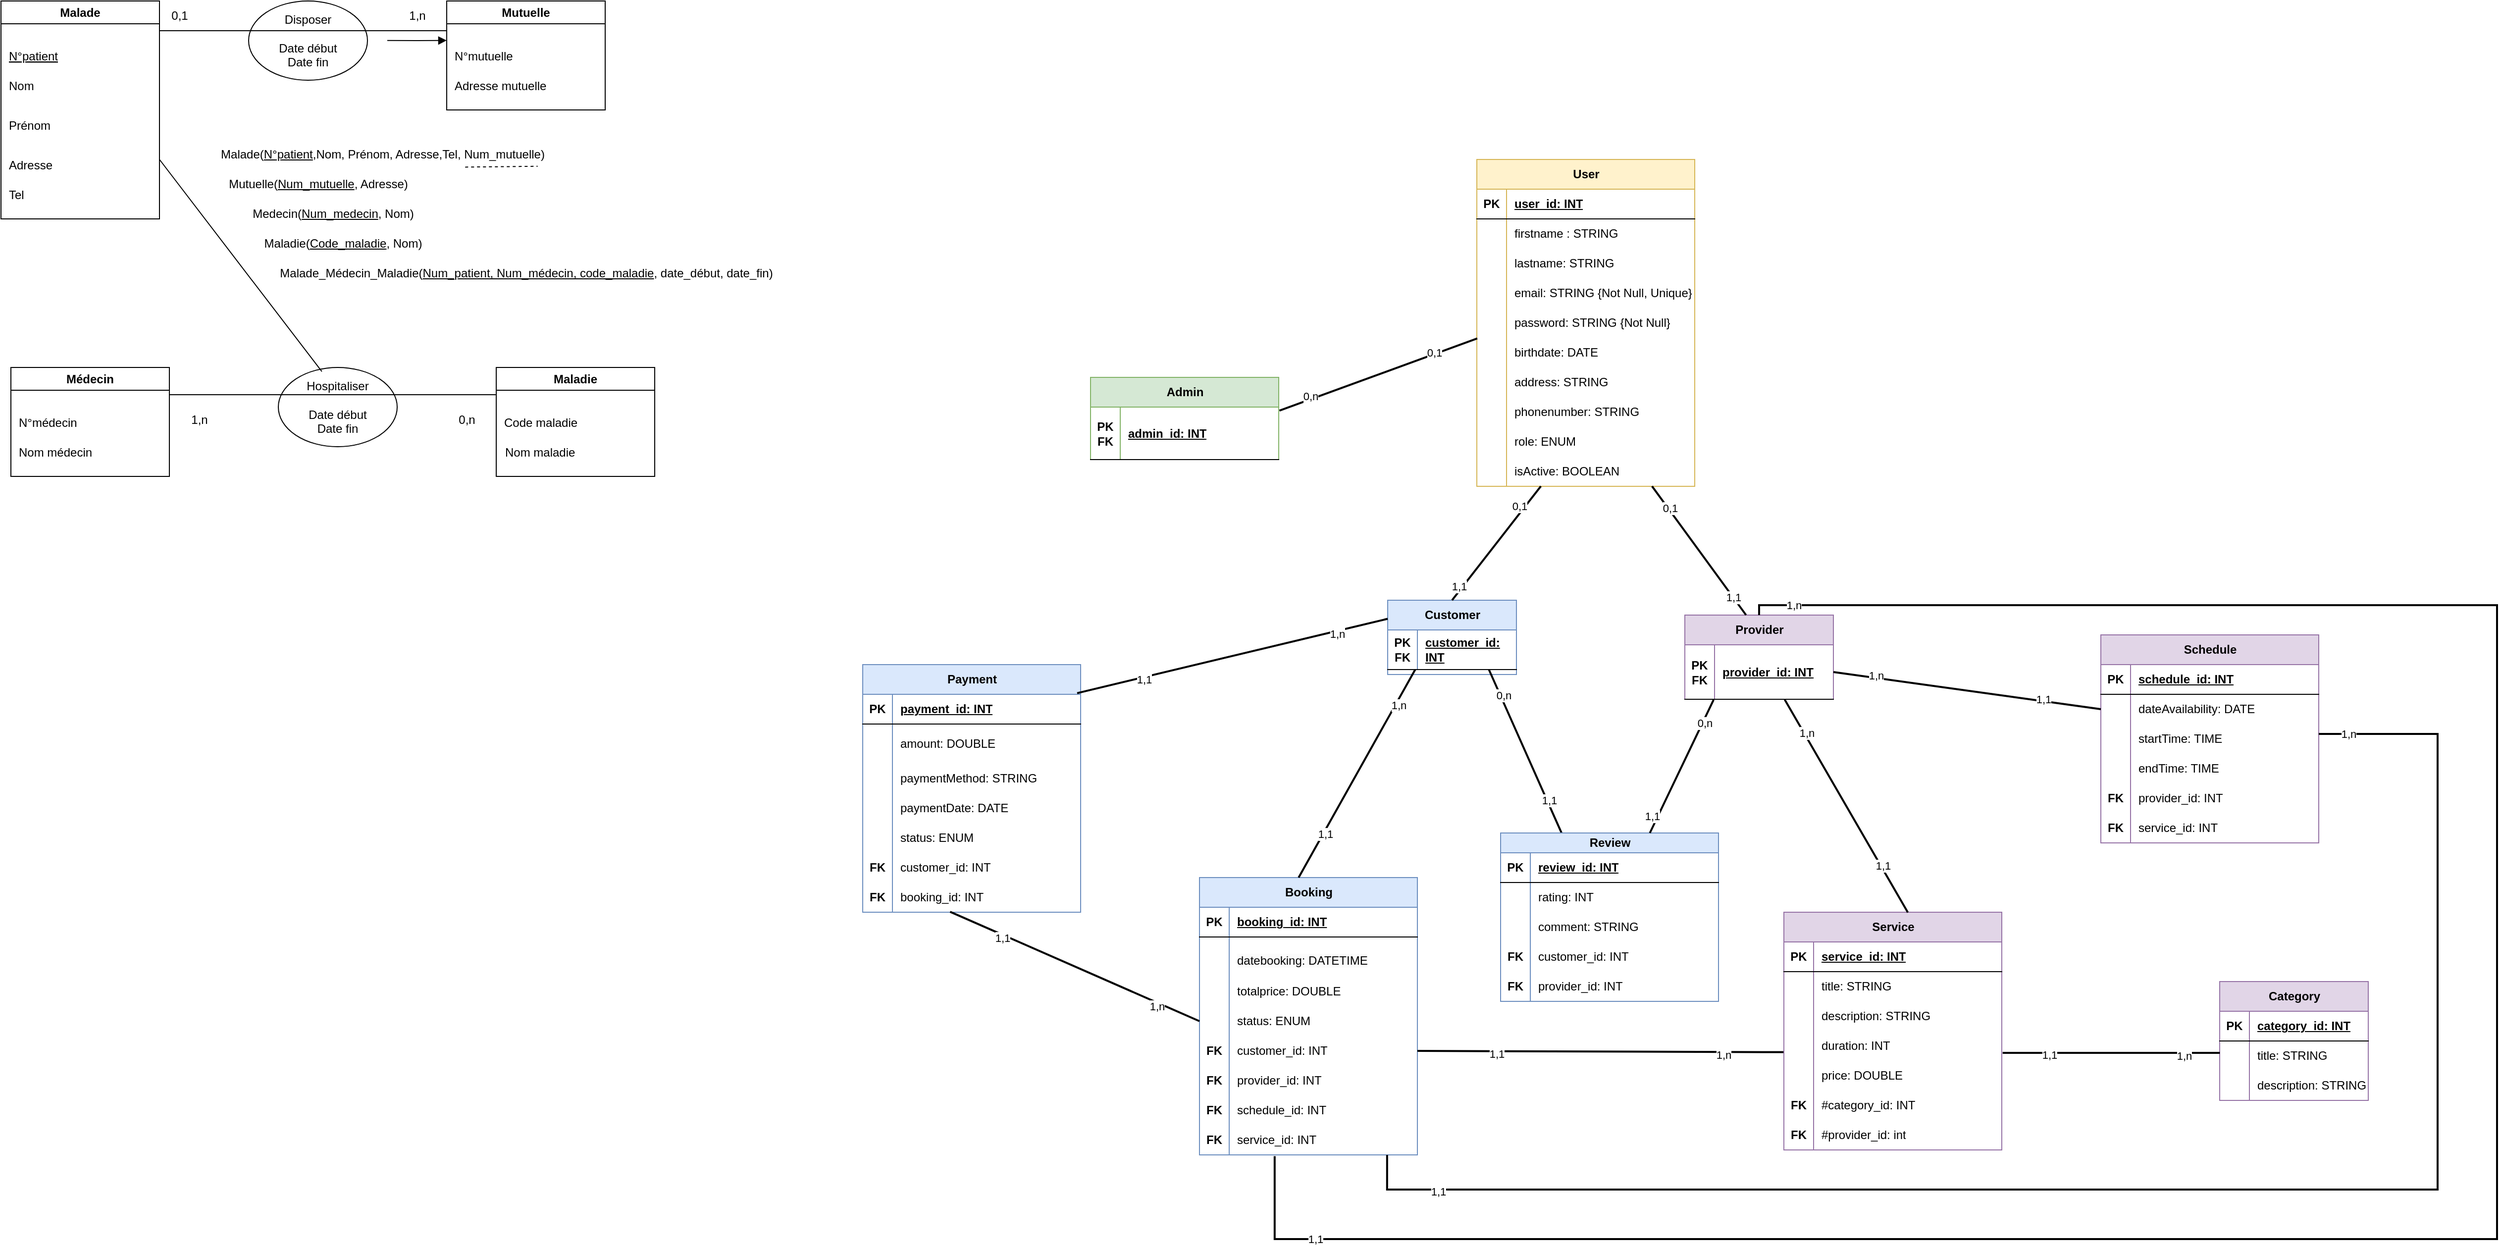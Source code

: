 <mxfile version="26.0.16">
  <diagram id="R2lEEEUBdFMjLlhIrx00" name="Page-1">
    <mxGraphModel dx="1468" dy="689" grid="1" gridSize="10" guides="1" tooltips="1" connect="1" arrows="1" fold="1" page="1" pageScale="1" pageWidth="850" pageHeight="1100" math="0" shadow="0" extFonts="Permanent Marker^https://fonts.googleapis.com/css?family=Permanent+Marker">
      <root>
        <mxCell id="0" />
        <mxCell id="1" parent="0" />
        <mxCell id="NeTO1dt7-RtWeZAmDibY-6" value="&lt;span style=&quot;text-wrap-mode: nowrap;&quot;&gt;Malade&lt;/span&gt;" style="swimlane;whiteSpace=wrap;html=1;" parent="1" vertex="1">
          <mxGeometry x="90" y="100" width="160" height="220" as="geometry" />
        </mxCell>
        <mxCell id="NeTO1dt7-RtWeZAmDibY-3" value="N°patient" style="shape=partialRectangle;overflow=hidden;connectable=0;fillColor=none;top=0;left=0;bottom=0;right=0;align=left;spacingLeft=6;fontStyle=4" parent="NeTO1dt7-RtWeZAmDibY-6" vertex="1">
          <mxGeometry y="40" width="230" height="30" as="geometry">
            <mxRectangle width="230" height="30" as="alternateBounds" />
          </mxGeometry>
        </mxCell>
        <mxCell id="NeTO1dt7-RtWeZAmDibY-7" value="Adresse" style="shape=partialRectangle;overflow=hidden;connectable=0;fillColor=none;top=0;left=0;bottom=0;right=0;align=left;spacingLeft=6;" parent="NeTO1dt7-RtWeZAmDibY-6" vertex="1">
          <mxGeometry y="150" width="230" height="30" as="geometry">
            <mxRectangle width="230" height="30" as="alternateBounds" />
          </mxGeometry>
        </mxCell>
        <mxCell id="NeTO1dt7-RtWeZAmDibY-8" value="Nom" style="shape=partialRectangle;overflow=hidden;connectable=0;fillColor=none;top=0;left=0;bottom=0;right=0;align=left;spacingLeft=6;" parent="NeTO1dt7-RtWeZAmDibY-6" vertex="1">
          <mxGeometry y="70" width="230" height="30" as="geometry">
            <mxRectangle width="230" height="30" as="alternateBounds" />
          </mxGeometry>
        </mxCell>
        <mxCell id="NeTO1dt7-RtWeZAmDibY-13" value="Prénom" style="shape=partialRectangle;overflow=hidden;connectable=0;fillColor=none;top=0;left=0;bottom=0;right=0;align=left;spacingLeft=6;" parent="NeTO1dt7-RtWeZAmDibY-6" vertex="1">
          <mxGeometry y="110" width="230" height="30" as="geometry">
            <mxRectangle width="230" height="30" as="alternateBounds" />
          </mxGeometry>
        </mxCell>
        <mxCell id="NeTO1dt7-RtWeZAmDibY-14" value="Tel" style="shape=partialRectangle;overflow=hidden;connectable=0;fillColor=none;top=0;left=0;bottom=0;right=0;align=left;spacingLeft=6;" parent="NeTO1dt7-RtWeZAmDibY-6" vertex="1">
          <mxGeometry y="180" width="230" height="30" as="geometry">
            <mxRectangle width="230" height="30" as="alternateBounds" />
          </mxGeometry>
        </mxCell>
        <mxCell id="NeTO1dt7-RtWeZAmDibY-15" value="&lt;span style=&quot;text-wrap-mode: nowrap;&quot;&gt;Mutuelle&lt;/span&gt;" style="swimlane;whiteSpace=wrap;html=1;startSize=23;" parent="1" vertex="1">
          <mxGeometry x="540" y="100" width="160" height="110" as="geometry" />
        </mxCell>
        <mxCell id="NeTO1dt7-RtWeZAmDibY-16" value="N°mutuelle" style="shape=partialRectangle;overflow=hidden;connectable=0;fillColor=none;top=0;left=0;bottom=0;right=0;align=left;spacingLeft=6;" parent="NeTO1dt7-RtWeZAmDibY-15" vertex="1">
          <mxGeometry y="40" width="230" height="30" as="geometry">
            <mxRectangle width="230" height="30" as="alternateBounds" />
          </mxGeometry>
        </mxCell>
        <mxCell id="NeTO1dt7-RtWeZAmDibY-18" value="Adresse mutuelle" style="shape=partialRectangle;overflow=hidden;connectable=0;fillColor=none;top=0;left=0;bottom=0;right=0;align=left;spacingLeft=6;" parent="NeTO1dt7-RtWeZAmDibY-15" vertex="1">
          <mxGeometry y="70" width="230" height="30" as="geometry">
            <mxRectangle width="230" height="30" as="alternateBounds" />
          </mxGeometry>
        </mxCell>
        <mxCell id="NeTO1dt7-RtWeZAmDibY-21" value="&lt;span style=&quot;text-wrap-mode: nowrap;&quot;&gt;Maladie&lt;/span&gt;" style="swimlane;whiteSpace=wrap;html=1;" parent="1" vertex="1">
          <mxGeometry x="590" y="470" width="160" height="110" as="geometry" />
        </mxCell>
        <mxCell id="NeTO1dt7-RtWeZAmDibY-22" value="Code maladie" style="shape=partialRectangle;overflow=hidden;connectable=0;fillColor=none;top=0;left=0;bottom=0;right=0;align=left;spacingLeft=6;" parent="NeTO1dt7-RtWeZAmDibY-21" vertex="1">
          <mxGeometry y="40" width="230" height="30" as="geometry">
            <mxRectangle width="230" height="30" as="alternateBounds" />
          </mxGeometry>
        </mxCell>
        <mxCell id="NeTO1dt7-RtWeZAmDibY-24" value="Nom maladie" style="shape=partialRectangle;overflow=hidden;connectable=0;fillColor=none;top=0;left=0;bottom=0;right=0;align=left;spacingLeft=6;" parent="NeTO1dt7-RtWeZAmDibY-21" vertex="1">
          <mxGeometry x="1" y="70" width="230" height="30" as="geometry">
            <mxRectangle width="230" height="30" as="alternateBounds" />
          </mxGeometry>
        </mxCell>
        <mxCell id="NeTO1dt7-RtWeZAmDibY-27" value="&lt;span style=&quot;text-wrap-mode: nowrap;&quot;&gt;Médecin&lt;/span&gt;" style="swimlane;whiteSpace=wrap;html=1;" parent="1" vertex="1">
          <mxGeometry x="100" y="470" width="160" height="110" as="geometry" />
        </mxCell>
        <mxCell id="NeTO1dt7-RtWeZAmDibY-28" value="N°médecin" style="shape=partialRectangle;overflow=hidden;connectable=0;fillColor=none;top=0;left=0;bottom=0;right=0;align=left;spacingLeft=6;" parent="NeTO1dt7-RtWeZAmDibY-27" vertex="1">
          <mxGeometry y="40" width="140" height="30" as="geometry">
            <mxRectangle width="230" height="30" as="alternateBounds" />
          </mxGeometry>
        </mxCell>
        <mxCell id="NeTO1dt7-RtWeZAmDibY-30" value="Nom médecin" style="shape=partialRectangle;overflow=hidden;connectable=0;fillColor=none;top=0;left=0;bottom=0;right=0;align=left;spacingLeft=6;" parent="NeTO1dt7-RtWeZAmDibY-27" vertex="1">
          <mxGeometry y="70" width="230" height="30" as="geometry">
            <mxRectangle width="230" height="30" as="alternateBounds" />
          </mxGeometry>
        </mxCell>
        <mxCell id="NeTO1dt7-RtWeZAmDibY-33" value="&lt;div&gt;Hospitaliser&lt;/div&gt;&lt;div&gt;&lt;br&gt;&lt;/div&gt;&lt;div&gt;Date début&lt;/div&gt;&lt;div&gt;Date fin&lt;/div&gt;" style="ellipse;whiteSpace=wrap;html=1;" parent="1" vertex="1">
          <mxGeometry x="370" y="470" width="120" height="80" as="geometry" />
        </mxCell>
        <mxCell id="NeTO1dt7-RtWeZAmDibY-34" value="Disposer&lt;div&gt;&lt;br&gt;&lt;div&gt;&lt;div&gt;Date début&lt;/div&gt;&lt;div&gt;Date fin&lt;/div&gt;&lt;/div&gt;&lt;/div&gt;" style="ellipse;whiteSpace=wrap;html=1;" parent="1" vertex="1">
          <mxGeometry x="340" y="100" width="120" height="80" as="geometry" />
        </mxCell>
        <mxCell id="NeTO1dt7-RtWeZAmDibY-35" value="" style="endArrow=none;html=1;rounded=0;entryX=0;entryY=0.25;entryDx=0;entryDy=0;exitX=1;exitY=0.25;exitDx=0;exitDy=0;" parent="1" source="NeTO1dt7-RtWeZAmDibY-27" target="NeTO1dt7-RtWeZAmDibY-21" edge="1">
          <mxGeometry width="50" height="50" relative="1" as="geometry">
            <mxPoint x="300" y="490" as="sourcePoint" />
            <mxPoint x="350" y="440" as="targetPoint" />
          </mxGeometry>
        </mxCell>
        <mxCell id="NeTO1dt7-RtWeZAmDibY-36" value="" style="endArrow=none;html=1;rounded=0;" parent="1" edge="1">
          <mxGeometry width="50" height="50" relative="1" as="geometry">
            <mxPoint x="250" y="130" as="sourcePoint" />
            <mxPoint x="540" y="130" as="targetPoint" />
          </mxGeometry>
        </mxCell>
        <mxCell id="NeTO1dt7-RtWeZAmDibY-38" value="1,n" style="text;html=1;align=center;verticalAlign=middle;resizable=0;points=[];autosize=1;strokeColor=none;fillColor=none;" parent="1" vertex="1">
          <mxGeometry x="270" y="508" width="40" height="30" as="geometry" />
        </mxCell>
        <mxCell id="NeTO1dt7-RtWeZAmDibY-39" value="1,n" style="text;html=1;align=center;verticalAlign=middle;resizable=0;points=[];autosize=1;strokeColor=none;fillColor=none;" parent="1" vertex="1">
          <mxGeometry x="490" y="100" width="40" height="30" as="geometry" />
        </mxCell>
        <mxCell id="NeTO1dt7-RtWeZAmDibY-40" value="" style="endArrow=none;html=1;rounded=0;entryX=0.366;entryY=0.051;entryDx=0;entryDy=0;entryPerimeter=0;" parent="1" target="NeTO1dt7-RtWeZAmDibY-33" edge="1">
          <mxGeometry width="50" height="50" relative="1" as="geometry">
            <mxPoint x="250" y="260" as="sourcePoint" />
            <mxPoint x="410" y="460" as="targetPoint" />
          </mxGeometry>
        </mxCell>
        <mxCell id="NeTO1dt7-RtWeZAmDibY-41" value="0,n" style="text;html=1;align=center;verticalAlign=middle;resizable=0;points=[];autosize=1;strokeColor=none;fillColor=none;" parent="1" vertex="1">
          <mxGeometry x="540" y="508" width="40" height="30" as="geometry" />
        </mxCell>
        <mxCell id="NeTO1dt7-RtWeZAmDibY-42" value="0,1" style="text;html=1;align=center;verticalAlign=middle;resizable=0;points=[];autosize=1;strokeColor=none;fillColor=none;" parent="1" vertex="1">
          <mxGeometry x="250" y="100" width="40" height="30" as="geometry" />
        </mxCell>
        <mxCell id="NeTO1dt7-RtWeZAmDibY-43" value="" style="endArrow=block;html=1;rounded=0;endFill=1;" parent="1" edge="1">
          <mxGeometry width="50" height="50" relative="1" as="geometry">
            <mxPoint x="480" y="139.85" as="sourcePoint" />
            <mxPoint x="540" y="139.85" as="targetPoint" />
            <Array as="points">
              <mxPoint x="510" y="140" />
            </Array>
          </mxGeometry>
        </mxCell>
        <mxCell id="NeTO1dt7-RtWeZAmDibY-46" value="Malade(&lt;u&gt;N°patient&lt;/u&gt;,Nom, Prénom, Adresse,Tel, Num_mutuelle)" style="text;html=1;align=center;verticalAlign=middle;resizable=0;points=[];autosize=1;strokeColor=none;fillColor=none;" parent="1" vertex="1">
          <mxGeometry x="300" y="240" width="350" height="30" as="geometry" />
        </mxCell>
        <mxCell id="NeTO1dt7-RtWeZAmDibY-47" value="" style="endArrow=none;dashed=1;html=1;rounded=0;exitX=0.739;exitY=0.923;exitDx=0;exitDy=0;exitPerimeter=0;entryX=0.948;entryY=0.896;entryDx=0;entryDy=0;entryPerimeter=0;" parent="1" source="NeTO1dt7-RtWeZAmDibY-46" target="NeTO1dt7-RtWeZAmDibY-46" edge="1">
          <mxGeometry width="50" height="50" relative="1" as="geometry">
            <mxPoint x="490" y="330" as="sourcePoint" />
            <mxPoint x="536" y="290" as="targetPoint" />
          </mxGeometry>
        </mxCell>
        <mxCell id="NeTO1dt7-RtWeZAmDibY-48" value="Mutuelle(&lt;u&gt;Num_mutuelle&lt;/u&gt;, Adresse)" style="text;html=1;align=center;verticalAlign=middle;resizable=0;points=[];autosize=1;strokeColor=none;fillColor=none;" parent="1" vertex="1">
          <mxGeometry x="310" y="270" width="200" height="30" as="geometry" />
        </mxCell>
        <mxCell id="NeTO1dt7-RtWeZAmDibY-49" value="Medecin(&lt;u&gt;Num_medecin&lt;/u&gt;, Nom)" style="text;html=1;align=center;verticalAlign=middle;resizable=0;points=[];autosize=1;strokeColor=none;fillColor=none;" parent="1" vertex="1">
          <mxGeometry x="330" y="300" width="190" height="30" as="geometry" />
        </mxCell>
        <mxCell id="NeTO1dt7-RtWeZAmDibY-50" value="Maladie(&lt;u&gt;Code_maladie&lt;/u&gt;, Nom)" style="text;html=1;align=center;verticalAlign=middle;resizable=0;points=[];autosize=1;strokeColor=none;fillColor=none;" parent="1" vertex="1">
          <mxGeometry x="345" y="330" width="180" height="30" as="geometry" />
        </mxCell>
        <mxCell id="NeTO1dt7-RtWeZAmDibY-51" value="Malade_Médecin_Maladie(&lt;u&gt;Num_patient, Num_médecin, code_maladie&lt;/u&gt;, date_début, date_fin)" style="text;html=1;align=center;verticalAlign=middle;resizable=0;points=[];autosize=1;strokeColor=none;fillColor=none;" parent="1" vertex="1">
          <mxGeometry x="360" y="360" width="520" height="30" as="geometry" />
        </mxCell>
        <mxCell id="dEcd-b_ub2l0deUxEuGr-672" value="User" style="shape=table;startSize=30;container=1;collapsible=1;childLayout=tableLayout;fixedRows=1;rowLines=0;fontStyle=1;align=center;resizeLast=1;html=1;fillColor=#fff2cc;strokeColor=#d6b656;" parent="1" vertex="1">
          <mxGeometry x="1580" y="260" width="220" height="330" as="geometry" />
        </mxCell>
        <mxCell id="dEcd-b_ub2l0deUxEuGr-673" value="" style="shape=tableRow;horizontal=0;startSize=0;swimlaneHead=0;swimlaneBody=0;fillColor=none;collapsible=0;dropTarget=0;points=[[0,0.5],[1,0.5]];portConstraint=eastwest;top=0;left=0;right=0;bottom=1;" parent="dEcd-b_ub2l0deUxEuGr-672" vertex="1">
          <mxGeometry y="30" width="220" height="30" as="geometry" />
        </mxCell>
        <mxCell id="dEcd-b_ub2l0deUxEuGr-674" value="PK" style="shape=partialRectangle;connectable=0;fillColor=none;top=0;left=0;bottom=0;right=0;fontStyle=1;overflow=hidden;whiteSpace=wrap;html=1;" parent="dEcd-b_ub2l0deUxEuGr-673" vertex="1">
          <mxGeometry width="30" height="30" as="geometry">
            <mxRectangle width="30" height="30" as="alternateBounds" />
          </mxGeometry>
        </mxCell>
        <mxCell id="dEcd-b_ub2l0deUxEuGr-675" value="user_id: INT" style="shape=partialRectangle;connectable=0;fillColor=none;top=0;left=0;bottom=0;right=0;align=left;spacingLeft=6;fontStyle=5;overflow=hidden;whiteSpace=wrap;html=1;" parent="dEcd-b_ub2l0deUxEuGr-673" vertex="1">
          <mxGeometry x="30" width="190" height="30" as="geometry">
            <mxRectangle width="190" height="30" as="alternateBounds" />
          </mxGeometry>
        </mxCell>
        <mxCell id="dEcd-b_ub2l0deUxEuGr-676" value="" style="shape=tableRow;horizontal=0;startSize=0;swimlaneHead=0;swimlaneBody=0;fillColor=none;collapsible=0;dropTarget=0;points=[[0,0.5],[1,0.5]];portConstraint=eastwest;top=0;left=0;right=0;bottom=0;" parent="dEcd-b_ub2l0deUxEuGr-672" vertex="1">
          <mxGeometry y="60" width="220" height="30" as="geometry" />
        </mxCell>
        <mxCell id="dEcd-b_ub2l0deUxEuGr-677" value="" style="shape=partialRectangle;connectable=0;fillColor=none;top=0;left=0;bottom=0;right=0;editable=1;overflow=hidden;whiteSpace=wrap;html=1;" parent="dEcd-b_ub2l0deUxEuGr-676" vertex="1">
          <mxGeometry width="30" height="30" as="geometry">
            <mxRectangle width="30" height="30" as="alternateBounds" />
          </mxGeometry>
        </mxCell>
        <mxCell id="dEcd-b_ub2l0deUxEuGr-678" value="firstname : STRING" style="shape=partialRectangle;connectable=0;fillColor=none;top=0;left=0;bottom=0;right=0;align=left;spacingLeft=6;overflow=hidden;whiteSpace=wrap;html=1;" parent="dEcd-b_ub2l0deUxEuGr-676" vertex="1">
          <mxGeometry x="30" width="190" height="30" as="geometry">
            <mxRectangle width="190" height="30" as="alternateBounds" />
          </mxGeometry>
        </mxCell>
        <mxCell id="dEcd-b_ub2l0deUxEuGr-679" value="" style="shape=tableRow;horizontal=0;startSize=0;swimlaneHead=0;swimlaneBody=0;fillColor=none;collapsible=0;dropTarget=0;points=[[0,0.5],[1,0.5]];portConstraint=eastwest;top=0;left=0;right=0;bottom=0;" parent="dEcd-b_ub2l0deUxEuGr-672" vertex="1">
          <mxGeometry y="90" width="220" height="30" as="geometry" />
        </mxCell>
        <mxCell id="dEcd-b_ub2l0deUxEuGr-680" value="" style="shape=partialRectangle;connectable=0;fillColor=none;top=0;left=0;bottom=0;right=0;editable=1;overflow=hidden;whiteSpace=wrap;html=1;" parent="dEcd-b_ub2l0deUxEuGr-679" vertex="1">
          <mxGeometry width="30" height="30" as="geometry">
            <mxRectangle width="30" height="30" as="alternateBounds" />
          </mxGeometry>
        </mxCell>
        <mxCell id="dEcd-b_ub2l0deUxEuGr-681" value="lastname: STRING" style="shape=partialRectangle;connectable=0;fillColor=none;top=0;left=0;bottom=0;right=0;align=left;spacingLeft=6;overflow=hidden;whiteSpace=wrap;html=1;" parent="dEcd-b_ub2l0deUxEuGr-679" vertex="1">
          <mxGeometry x="30" width="190" height="30" as="geometry">
            <mxRectangle width="190" height="30" as="alternateBounds" />
          </mxGeometry>
        </mxCell>
        <mxCell id="dEcd-b_ub2l0deUxEuGr-682" value="" style="shape=tableRow;horizontal=0;startSize=0;swimlaneHead=0;swimlaneBody=0;fillColor=none;collapsible=0;dropTarget=0;points=[[0,0.5],[1,0.5]];portConstraint=eastwest;top=0;left=0;right=0;bottom=0;" parent="dEcd-b_ub2l0deUxEuGr-672" vertex="1">
          <mxGeometry y="120" width="220" height="30" as="geometry" />
        </mxCell>
        <mxCell id="dEcd-b_ub2l0deUxEuGr-683" value="" style="shape=partialRectangle;connectable=0;fillColor=none;top=0;left=0;bottom=0;right=0;editable=1;overflow=hidden;whiteSpace=wrap;html=1;" parent="dEcd-b_ub2l0deUxEuGr-682" vertex="1">
          <mxGeometry width="30" height="30" as="geometry">
            <mxRectangle width="30" height="30" as="alternateBounds" />
          </mxGeometry>
        </mxCell>
        <mxCell id="dEcd-b_ub2l0deUxEuGr-684" value="email: STRING {Not Null, Unique}" style="shape=partialRectangle;connectable=0;fillColor=none;top=0;left=0;bottom=0;right=0;align=left;spacingLeft=6;overflow=hidden;whiteSpace=wrap;html=1;" parent="dEcd-b_ub2l0deUxEuGr-682" vertex="1">
          <mxGeometry x="30" width="190" height="30" as="geometry">
            <mxRectangle width="190" height="30" as="alternateBounds" />
          </mxGeometry>
        </mxCell>
        <mxCell id="dEcd-b_ub2l0deUxEuGr-685" value="" style="shape=tableRow;horizontal=0;startSize=0;swimlaneHead=0;swimlaneBody=0;fillColor=none;collapsible=0;dropTarget=0;points=[[0,0.5],[1,0.5]];portConstraint=eastwest;top=0;left=0;right=0;bottom=0;" parent="dEcd-b_ub2l0deUxEuGr-672" vertex="1">
          <mxGeometry y="150" width="220" height="30" as="geometry" />
        </mxCell>
        <mxCell id="dEcd-b_ub2l0deUxEuGr-686" value="" style="shape=partialRectangle;connectable=0;fillColor=none;top=0;left=0;bottom=0;right=0;editable=1;overflow=hidden;whiteSpace=wrap;html=1;" parent="dEcd-b_ub2l0deUxEuGr-685" vertex="1">
          <mxGeometry width="30" height="30" as="geometry">
            <mxRectangle width="30" height="30" as="alternateBounds" />
          </mxGeometry>
        </mxCell>
        <mxCell id="dEcd-b_ub2l0deUxEuGr-687" value="password: STRING {Not Null}" style="shape=partialRectangle;connectable=0;fillColor=none;top=0;left=0;bottom=0;right=0;align=left;spacingLeft=6;overflow=hidden;whiteSpace=wrap;html=1;" parent="dEcd-b_ub2l0deUxEuGr-685" vertex="1">
          <mxGeometry x="30" width="190" height="30" as="geometry">
            <mxRectangle width="190" height="30" as="alternateBounds" />
          </mxGeometry>
        </mxCell>
        <mxCell id="dEcd-b_ub2l0deUxEuGr-688" value="" style="shape=tableRow;horizontal=0;startSize=0;swimlaneHead=0;swimlaneBody=0;fillColor=none;collapsible=0;dropTarget=0;points=[[0,0.5],[1,0.5]];portConstraint=eastwest;top=0;left=0;right=0;bottom=0;" parent="dEcd-b_ub2l0deUxEuGr-672" vertex="1">
          <mxGeometry y="180" width="220" height="30" as="geometry" />
        </mxCell>
        <mxCell id="dEcd-b_ub2l0deUxEuGr-689" value="" style="shape=partialRectangle;connectable=0;fillColor=none;top=0;left=0;bottom=0;right=0;editable=1;overflow=hidden;whiteSpace=wrap;html=1;" parent="dEcd-b_ub2l0deUxEuGr-688" vertex="1">
          <mxGeometry width="30" height="30" as="geometry">
            <mxRectangle width="30" height="30" as="alternateBounds" />
          </mxGeometry>
        </mxCell>
        <mxCell id="dEcd-b_ub2l0deUxEuGr-690" value="birthdate: DATE" style="shape=partialRectangle;connectable=0;fillColor=none;top=0;left=0;bottom=0;right=0;align=left;spacingLeft=6;overflow=hidden;whiteSpace=wrap;html=1;" parent="dEcd-b_ub2l0deUxEuGr-688" vertex="1">
          <mxGeometry x="30" width="190" height="30" as="geometry">
            <mxRectangle width="190" height="30" as="alternateBounds" />
          </mxGeometry>
        </mxCell>
        <mxCell id="dEcd-b_ub2l0deUxEuGr-691" value="" style="shape=tableRow;horizontal=0;startSize=0;swimlaneHead=0;swimlaneBody=0;fillColor=none;collapsible=0;dropTarget=0;points=[[0,0.5],[1,0.5]];portConstraint=eastwest;top=0;left=0;right=0;bottom=0;" parent="dEcd-b_ub2l0deUxEuGr-672" vertex="1">
          <mxGeometry y="210" width="220" height="30" as="geometry" />
        </mxCell>
        <mxCell id="dEcd-b_ub2l0deUxEuGr-692" value="" style="shape=partialRectangle;connectable=0;fillColor=none;top=0;left=0;bottom=0;right=0;editable=1;overflow=hidden;whiteSpace=wrap;html=1;" parent="dEcd-b_ub2l0deUxEuGr-691" vertex="1">
          <mxGeometry width="30" height="30" as="geometry">
            <mxRectangle width="30" height="30" as="alternateBounds" />
          </mxGeometry>
        </mxCell>
        <mxCell id="dEcd-b_ub2l0deUxEuGr-693" value="address: STRING" style="shape=partialRectangle;connectable=0;fillColor=none;top=0;left=0;bottom=0;right=0;align=left;spacingLeft=6;overflow=hidden;whiteSpace=wrap;html=1;" parent="dEcd-b_ub2l0deUxEuGr-691" vertex="1">
          <mxGeometry x="30" width="190" height="30" as="geometry">
            <mxRectangle width="190" height="30" as="alternateBounds" />
          </mxGeometry>
        </mxCell>
        <mxCell id="dEcd-b_ub2l0deUxEuGr-694" value="" style="shape=tableRow;horizontal=0;startSize=0;swimlaneHead=0;swimlaneBody=0;fillColor=none;collapsible=0;dropTarget=0;points=[[0,0.5],[1,0.5]];portConstraint=eastwest;top=0;left=0;right=0;bottom=0;" parent="dEcd-b_ub2l0deUxEuGr-672" vertex="1">
          <mxGeometry y="240" width="220" height="30" as="geometry" />
        </mxCell>
        <mxCell id="dEcd-b_ub2l0deUxEuGr-695" value="" style="shape=partialRectangle;connectable=0;fillColor=none;top=0;left=0;bottom=0;right=0;editable=1;overflow=hidden;whiteSpace=wrap;html=1;" parent="dEcd-b_ub2l0deUxEuGr-694" vertex="1">
          <mxGeometry width="30" height="30" as="geometry">
            <mxRectangle width="30" height="30" as="alternateBounds" />
          </mxGeometry>
        </mxCell>
        <mxCell id="dEcd-b_ub2l0deUxEuGr-696" value="phonenumber: STRING" style="shape=partialRectangle;connectable=0;fillColor=none;top=0;left=0;bottom=0;right=0;align=left;spacingLeft=6;overflow=hidden;whiteSpace=wrap;html=1;" parent="dEcd-b_ub2l0deUxEuGr-694" vertex="1">
          <mxGeometry x="30" width="190" height="30" as="geometry">
            <mxRectangle width="190" height="30" as="alternateBounds" />
          </mxGeometry>
        </mxCell>
        <mxCell id="dEcd-b_ub2l0deUxEuGr-697" value="" style="shape=tableRow;horizontal=0;startSize=0;swimlaneHead=0;swimlaneBody=0;fillColor=none;collapsible=0;dropTarget=0;points=[[0,0.5],[1,0.5]];portConstraint=eastwest;top=0;left=0;right=0;bottom=0;" parent="dEcd-b_ub2l0deUxEuGr-672" vertex="1">
          <mxGeometry y="270" width="220" height="30" as="geometry" />
        </mxCell>
        <mxCell id="dEcd-b_ub2l0deUxEuGr-698" value="" style="shape=partialRectangle;connectable=0;fillColor=none;top=0;left=0;bottom=0;right=0;editable=1;overflow=hidden;whiteSpace=wrap;html=1;" parent="dEcd-b_ub2l0deUxEuGr-697" vertex="1">
          <mxGeometry width="30" height="30" as="geometry">
            <mxRectangle width="30" height="30" as="alternateBounds" />
          </mxGeometry>
        </mxCell>
        <mxCell id="dEcd-b_ub2l0deUxEuGr-699" value="role: ENUM" style="shape=partialRectangle;connectable=0;fillColor=none;top=0;left=0;bottom=0;right=0;align=left;spacingLeft=6;overflow=hidden;whiteSpace=wrap;html=1;" parent="dEcd-b_ub2l0deUxEuGr-697" vertex="1">
          <mxGeometry x="30" width="190" height="30" as="geometry">
            <mxRectangle width="190" height="30" as="alternateBounds" />
          </mxGeometry>
        </mxCell>
        <mxCell id="dEcd-b_ub2l0deUxEuGr-700" value="" style="shape=tableRow;horizontal=0;startSize=0;swimlaneHead=0;swimlaneBody=0;fillColor=none;collapsible=0;dropTarget=0;points=[[0,0.5],[1,0.5]];portConstraint=eastwest;top=0;left=0;right=0;bottom=0;" parent="dEcd-b_ub2l0deUxEuGr-672" vertex="1">
          <mxGeometry y="300" width="220" height="30" as="geometry" />
        </mxCell>
        <mxCell id="dEcd-b_ub2l0deUxEuGr-701" value="" style="shape=partialRectangle;connectable=0;fillColor=none;top=0;left=0;bottom=0;right=0;editable=1;overflow=hidden;whiteSpace=wrap;html=1;" parent="dEcd-b_ub2l0deUxEuGr-700" vertex="1">
          <mxGeometry width="30" height="30" as="geometry">
            <mxRectangle width="30" height="30" as="alternateBounds" />
          </mxGeometry>
        </mxCell>
        <mxCell id="dEcd-b_ub2l0deUxEuGr-702" value="isActive: BOOLEAN" style="shape=partialRectangle;connectable=0;fillColor=none;top=0;left=0;bottom=0;right=0;align=left;spacingLeft=6;overflow=hidden;whiteSpace=wrap;html=1;" parent="dEcd-b_ub2l0deUxEuGr-700" vertex="1">
          <mxGeometry x="30" width="190" height="30" as="geometry">
            <mxRectangle width="190" height="30" as="alternateBounds" />
          </mxGeometry>
        </mxCell>
        <mxCell id="dEcd-b_ub2l0deUxEuGr-703" value="Customer" style="shape=table;startSize=30;container=1;collapsible=1;childLayout=tableLayout;fixedRows=1;rowLines=0;fontStyle=1;align=center;resizeLast=1;html=1;fillColor=#dae8fc;strokeColor=#6c8ebf;" parent="1" vertex="1">
          <mxGeometry x="1490" y="705" width="130" height="75" as="geometry" />
        </mxCell>
        <mxCell id="dEcd-b_ub2l0deUxEuGr-704" value="" style="shape=tableRow;horizontal=0;startSize=0;swimlaneHead=0;swimlaneBody=0;fillColor=none;collapsible=0;dropTarget=0;points=[[0,0.5],[1,0.5]];portConstraint=eastwest;top=0;left=0;right=0;bottom=1;" parent="dEcd-b_ub2l0deUxEuGr-703" vertex="1">
          <mxGeometry y="30" width="130" height="40" as="geometry" />
        </mxCell>
        <mxCell id="dEcd-b_ub2l0deUxEuGr-705" value="PK&lt;div&gt;FK&lt;/div&gt;" style="shape=partialRectangle;connectable=0;fillColor=none;top=0;left=0;bottom=0;right=0;fontStyle=1;overflow=hidden;whiteSpace=wrap;html=1;" parent="dEcd-b_ub2l0deUxEuGr-704" vertex="1">
          <mxGeometry width="30" height="40" as="geometry">
            <mxRectangle width="30" height="40" as="alternateBounds" />
          </mxGeometry>
        </mxCell>
        <mxCell id="dEcd-b_ub2l0deUxEuGr-706" value="customer_id: INT" style="shape=partialRectangle;connectable=0;fillColor=none;top=0;left=0;bottom=0;right=0;align=left;spacingLeft=6;fontStyle=5;overflow=hidden;whiteSpace=wrap;html=1;" parent="dEcd-b_ub2l0deUxEuGr-704" vertex="1">
          <mxGeometry x="30" width="100" height="40" as="geometry">
            <mxRectangle width="100" height="40" as="alternateBounds" />
          </mxGeometry>
        </mxCell>
        <mxCell id="dEcd-b_ub2l0deUxEuGr-707" value="Provider" style="shape=table;startSize=30;container=1;collapsible=1;childLayout=tableLayout;fixedRows=1;rowLines=0;fontStyle=1;align=center;resizeLast=1;html=1;fillColor=#e1d5e7;strokeColor=#9673a6;" parent="1" vertex="1">
          <mxGeometry x="1790" y="720" width="150" height="85" as="geometry" />
        </mxCell>
        <mxCell id="dEcd-b_ub2l0deUxEuGr-708" value="" style="shape=tableRow;horizontal=0;startSize=0;swimlaneHead=0;swimlaneBody=0;fillColor=none;collapsible=0;dropTarget=0;points=[[0,0.5],[1,0.5]];portConstraint=eastwest;top=0;left=0;right=0;bottom=1;" parent="dEcd-b_ub2l0deUxEuGr-707" vertex="1">
          <mxGeometry y="30" width="150" height="55" as="geometry" />
        </mxCell>
        <mxCell id="dEcd-b_ub2l0deUxEuGr-709" value="PK&lt;div&gt;FK&lt;/div&gt;" style="shape=partialRectangle;connectable=0;fillColor=none;top=0;left=0;bottom=0;right=0;fontStyle=1;overflow=hidden;whiteSpace=wrap;html=1;" parent="dEcd-b_ub2l0deUxEuGr-708" vertex="1">
          <mxGeometry width="30" height="55" as="geometry">
            <mxRectangle width="30" height="55" as="alternateBounds" />
          </mxGeometry>
        </mxCell>
        <mxCell id="dEcd-b_ub2l0deUxEuGr-710" value="provider_id: INT" style="shape=partialRectangle;connectable=0;fillColor=none;top=0;left=0;bottom=0;right=0;align=left;spacingLeft=6;fontStyle=5;overflow=hidden;whiteSpace=wrap;html=1;" parent="dEcd-b_ub2l0deUxEuGr-708" vertex="1">
          <mxGeometry x="30" width="120" height="55" as="geometry">
            <mxRectangle width="120" height="55" as="alternateBounds" />
          </mxGeometry>
        </mxCell>
        <mxCell id="dEcd-b_ub2l0deUxEuGr-711" value="Admin" style="shape=table;startSize=30;container=1;collapsible=1;childLayout=tableLayout;fixedRows=1;rowLines=0;fontStyle=1;align=center;resizeLast=1;html=1;fillColor=#d5e8d4;strokeColor=#82b366;" parent="1" vertex="1">
          <mxGeometry x="1190" y="480" width="190" height="83" as="geometry" />
        </mxCell>
        <mxCell id="dEcd-b_ub2l0deUxEuGr-712" value="" style="shape=tableRow;horizontal=0;startSize=0;swimlaneHead=0;swimlaneBody=0;fillColor=none;collapsible=0;dropTarget=0;points=[[0,0.5],[1,0.5]];portConstraint=eastwest;top=0;left=0;right=0;bottom=1;" parent="dEcd-b_ub2l0deUxEuGr-711" vertex="1">
          <mxGeometry y="30" width="190" height="53" as="geometry" />
        </mxCell>
        <mxCell id="dEcd-b_ub2l0deUxEuGr-713" value="PK FK" style="shape=partialRectangle;connectable=0;fillColor=none;top=0;left=0;bottom=0;right=0;fontStyle=1;overflow=hidden;whiteSpace=wrap;html=1;" parent="dEcd-b_ub2l0deUxEuGr-712" vertex="1">
          <mxGeometry width="30" height="53" as="geometry">
            <mxRectangle width="30" height="53" as="alternateBounds" />
          </mxGeometry>
        </mxCell>
        <mxCell id="dEcd-b_ub2l0deUxEuGr-714" value="admin_id: INT" style="shape=partialRectangle;connectable=0;fillColor=none;top=0;left=0;bottom=0;right=0;align=left;spacingLeft=6;fontStyle=5;overflow=hidden;whiteSpace=wrap;html=1;" parent="dEcd-b_ub2l0deUxEuGr-712" vertex="1">
          <mxGeometry x="30" width="160" height="53" as="geometry">
            <mxRectangle width="160" height="53" as="alternateBounds" />
          </mxGeometry>
        </mxCell>
        <mxCell id="dEcd-b_ub2l0deUxEuGr-715" value="Category" style="shape=table;startSize=30;container=1;collapsible=1;childLayout=tableLayout;fixedRows=1;rowLines=0;fontStyle=1;align=center;resizeLast=1;html=1;fillColor=#e1d5e7;strokeColor=#9673a6;" parent="1" vertex="1">
          <mxGeometry x="2330" y="1090" width="150" height="120" as="geometry" />
        </mxCell>
        <mxCell id="dEcd-b_ub2l0deUxEuGr-716" value="" style="shape=tableRow;horizontal=0;startSize=0;swimlaneHead=0;swimlaneBody=0;fillColor=none;collapsible=0;dropTarget=0;points=[[0,0.5],[1,0.5]];portConstraint=eastwest;top=0;left=0;right=0;bottom=1;" parent="dEcd-b_ub2l0deUxEuGr-715" vertex="1">
          <mxGeometry y="30" width="150" height="30" as="geometry" />
        </mxCell>
        <mxCell id="dEcd-b_ub2l0deUxEuGr-717" value="PK" style="shape=partialRectangle;connectable=0;fillColor=none;top=0;left=0;bottom=0;right=0;fontStyle=1;overflow=hidden;whiteSpace=wrap;html=1;" parent="dEcd-b_ub2l0deUxEuGr-716" vertex="1">
          <mxGeometry width="30" height="30" as="geometry">
            <mxRectangle width="30" height="30" as="alternateBounds" />
          </mxGeometry>
        </mxCell>
        <mxCell id="dEcd-b_ub2l0deUxEuGr-718" value="category_id: INT" style="shape=partialRectangle;connectable=0;fillColor=none;top=0;left=0;bottom=0;right=0;align=left;spacingLeft=6;fontStyle=5;overflow=hidden;whiteSpace=wrap;html=1;" parent="dEcd-b_ub2l0deUxEuGr-716" vertex="1">
          <mxGeometry x="30" width="120" height="30" as="geometry">
            <mxRectangle width="120" height="30" as="alternateBounds" />
          </mxGeometry>
        </mxCell>
        <mxCell id="dEcd-b_ub2l0deUxEuGr-719" value="" style="shape=tableRow;horizontal=0;startSize=0;swimlaneHead=0;swimlaneBody=0;fillColor=none;collapsible=0;dropTarget=0;points=[[0,0.5],[1,0.5]];portConstraint=eastwest;top=0;left=0;right=0;bottom=0;" parent="dEcd-b_ub2l0deUxEuGr-715" vertex="1">
          <mxGeometry y="60" width="150" height="30" as="geometry" />
        </mxCell>
        <mxCell id="dEcd-b_ub2l0deUxEuGr-720" value="" style="shape=partialRectangle;connectable=0;fillColor=none;top=0;left=0;bottom=0;right=0;editable=1;overflow=hidden;whiteSpace=wrap;html=1;" parent="dEcd-b_ub2l0deUxEuGr-719" vertex="1">
          <mxGeometry width="30" height="30" as="geometry">
            <mxRectangle width="30" height="30" as="alternateBounds" />
          </mxGeometry>
        </mxCell>
        <mxCell id="dEcd-b_ub2l0deUxEuGr-721" value="title: STRING" style="shape=partialRectangle;connectable=0;fillColor=none;top=0;left=0;bottom=0;right=0;align=left;spacingLeft=6;overflow=hidden;whiteSpace=wrap;html=1;" parent="dEcd-b_ub2l0deUxEuGr-719" vertex="1">
          <mxGeometry x="30" width="120" height="30" as="geometry">
            <mxRectangle width="120" height="30" as="alternateBounds" />
          </mxGeometry>
        </mxCell>
        <mxCell id="dEcd-b_ub2l0deUxEuGr-722" value="" style="shape=tableRow;horizontal=0;startSize=0;swimlaneHead=0;swimlaneBody=0;fillColor=none;collapsible=0;dropTarget=0;points=[[0,0.5],[1,0.5]];portConstraint=eastwest;top=0;left=0;right=0;bottom=0;" parent="dEcd-b_ub2l0deUxEuGr-715" vertex="1">
          <mxGeometry y="90" width="150" height="30" as="geometry" />
        </mxCell>
        <mxCell id="dEcd-b_ub2l0deUxEuGr-723" value="" style="shape=partialRectangle;connectable=0;fillColor=none;top=0;left=0;bottom=0;right=0;editable=1;overflow=hidden;whiteSpace=wrap;html=1;" parent="dEcd-b_ub2l0deUxEuGr-722" vertex="1">
          <mxGeometry width="30" height="30" as="geometry">
            <mxRectangle width="30" height="30" as="alternateBounds" />
          </mxGeometry>
        </mxCell>
        <mxCell id="dEcd-b_ub2l0deUxEuGr-724" value="description: STRING" style="shape=partialRectangle;connectable=0;fillColor=none;top=0;left=0;bottom=0;right=0;align=left;spacingLeft=6;overflow=hidden;whiteSpace=wrap;html=1;" parent="dEcd-b_ub2l0deUxEuGr-722" vertex="1">
          <mxGeometry x="30" width="120" height="30" as="geometry">
            <mxRectangle width="120" height="30" as="alternateBounds" />
          </mxGeometry>
        </mxCell>
        <mxCell id="dEcd-b_ub2l0deUxEuGr-725" value="" style="group" parent="1" vertex="1" connectable="0">
          <mxGeometry x="1300" y="985" width="220" height="280" as="geometry" />
        </mxCell>
        <mxCell id="dEcd-b_ub2l0deUxEuGr-726" value="Booking" style="shape=table;startSize=30;container=1;collapsible=1;childLayout=tableLayout;fixedRows=1;rowLines=0;fontStyle=1;align=center;resizeLast=1;html=1;fillColor=#dae8fc;strokeColor=#6c8ebf;" parent="dEcd-b_ub2l0deUxEuGr-725" vertex="1">
          <mxGeometry width="220" height="280" as="geometry" />
        </mxCell>
        <mxCell id="dEcd-b_ub2l0deUxEuGr-727" value="" style="shape=tableRow;horizontal=0;startSize=0;swimlaneHead=0;swimlaneBody=0;fillColor=none;collapsible=0;dropTarget=0;points=[[0,0.5],[1,0.5]];portConstraint=eastwest;top=0;left=0;right=0;bottom=1;" parent="dEcd-b_ub2l0deUxEuGr-726" vertex="1">
          <mxGeometry y="30" width="220" height="30" as="geometry" />
        </mxCell>
        <mxCell id="dEcd-b_ub2l0deUxEuGr-728" value="PK" style="shape=partialRectangle;connectable=0;fillColor=none;top=0;left=0;bottom=0;right=0;fontStyle=1;overflow=hidden;whiteSpace=wrap;html=1;" parent="dEcd-b_ub2l0deUxEuGr-727" vertex="1">
          <mxGeometry width="30" height="30" as="geometry">
            <mxRectangle width="30" height="30" as="alternateBounds" />
          </mxGeometry>
        </mxCell>
        <mxCell id="dEcd-b_ub2l0deUxEuGr-729" value="booking_id: INT" style="shape=partialRectangle;connectable=0;fillColor=none;top=0;left=0;bottom=0;right=0;align=left;spacingLeft=6;fontStyle=5;overflow=hidden;whiteSpace=wrap;html=1;" parent="dEcd-b_ub2l0deUxEuGr-727" vertex="1">
          <mxGeometry x="30" width="190" height="30" as="geometry">
            <mxRectangle width="190" height="30" as="alternateBounds" />
          </mxGeometry>
        </mxCell>
        <mxCell id="dEcd-b_ub2l0deUxEuGr-730" value="" style="shape=tableRow;horizontal=0;startSize=0;swimlaneHead=0;swimlaneBody=0;fillColor=none;collapsible=0;dropTarget=0;points=[[0,0.5],[1,0.5]];portConstraint=eastwest;top=0;left=0;right=0;bottom=0;" parent="dEcd-b_ub2l0deUxEuGr-726" vertex="1">
          <mxGeometry y="60" width="220" height="40" as="geometry" />
        </mxCell>
        <mxCell id="dEcd-b_ub2l0deUxEuGr-731" value="" style="shape=partialRectangle;connectable=0;fillColor=none;top=0;left=0;bottom=0;right=0;editable=1;overflow=hidden;whiteSpace=wrap;html=1;" parent="dEcd-b_ub2l0deUxEuGr-730" vertex="1">
          <mxGeometry width="30" height="40" as="geometry">
            <mxRectangle width="30" height="40" as="alternateBounds" />
          </mxGeometry>
        </mxCell>
        <mxCell id="dEcd-b_ub2l0deUxEuGr-732" value="&#xa;&lt;span style=&quot;color: rgb(0, 0, 0); font-family: Helvetica; font-size: 12px; font-style: normal; font-variant-ligatures: normal; font-variant-caps: normal; font-weight: 400; letter-spacing: normal; orphans: 2; text-align: left; text-indent: 0px; text-transform: none; widows: 2; word-spacing: 0px; -webkit-text-stroke-width: 0px; white-space: normal; background-color: rgb(251, 251, 251); text-decoration-thickness: initial; text-decoration-style: initial; text-decoration-color: initial; display: inline !important; float: none;&quot;&gt;datebooking: DATETIME&lt;/span&gt;&#xa;&#xa;" style="shape=partialRectangle;connectable=0;fillColor=none;top=0;left=0;bottom=0;right=0;align=left;spacingLeft=6;overflow=hidden;whiteSpace=wrap;html=1;" parent="dEcd-b_ub2l0deUxEuGr-730" vertex="1">
          <mxGeometry x="30" width="190" height="40" as="geometry">
            <mxRectangle width="190" height="40" as="alternateBounds" />
          </mxGeometry>
        </mxCell>
        <mxCell id="dEcd-b_ub2l0deUxEuGr-733" value="" style="shape=tableRow;horizontal=0;startSize=0;swimlaneHead=0;swimlaneBody=0;fillColor=none;collapsible=0;dropTarget=0;points=[[0,0.5],[1,0.5]];portConstraint=eastwest;top=0;left=0;right=0;bottom=0;" parent="dEcd-b_ub2l0deUxEuGr-726" vertex="1">
          <mxGeometry y="100" width="220" height="30" as="geometry" />
        </mxCell>
        <mxCell id="dEcd-b_ub2l0deUxEuGr-734" value="" style="shape=partialRectangle;connectable=0;fillColor=none;top=0;left=0;bottom=0;right=0;editable=1;overflow=hidden;whiteSpace=wrap;html=1;" parent="dEcd-b_ub2l0deUxEuGr-733" vertex="1">
          <mxGeometry width="30" height="30" as="geometry">
            <mxRectangle width="30" height="30" as="alternateBounds" />
          </mxGeometry>
        </mxCell>
        <mxCell id="dEcd-b_ub2l0deUxEuGr-735" value="totalprice: DOUBLE" style="shape=partialRectangle;connectable=0;fillColor=none;top=0;left=0;bottom=0;right=0;align=left;spacingLeft=6;overflow=hidden;whiteSpace=wrap;html=1;" parent="dEcd-b_ub2l0deUxEuGr-733" vertex="1">
          <mxGeometry x="30" width="190" height="30" as="geometry">
            <mxRectangle width="190" height="30" as="alternateBounds" />
          </mxGeometry>
        </mxCell>
        <mxCell id="dEcd-b_ub2l0deUxEuGr-736" value="" style="shape=tableRow;horizontal=0;startSize=0;swimlaneHead=0;swimlaneBody=0;fillColor=none;collapsible=0;dropTarget=0;points=[[0,0.5],[1,0.5]];portConstraint=eastwest;top=0;left=0;right=0;bottom=0;" parent="dEcd-b_ub2l0deUxEuGr-726" vertex="1">
          <mxGeometry y="130" width="220" height="30" as="geometry" />
        </mxCell>
        <mxCell id="dEcd-b_ub2l0deUxEuGr-737" value="" style="shape=partialRectangle;connectable=0;fillColor=none;top=0;left=0;bottom=0;right=0;editable=1;overflow=hidden;whiteSpace=wrap;html=1;" parent="dEcd-b_ub2l0deUxEuGr-736" vertex="1">
          <mxGeometry width="30" height="30" as="geometry">
            <mxRectangle width="30" height="30" as="alternateBounds" />
          </mxGeometry>
        </mxCell>
        <mxCell id="dEcd-b_ub2l0deUxEuGr-738" value="status: ENUM&amp;nbsp;" style="shape=partialRectangle;connectable=0;fillColor=none;top=0;left=0;bottom=0;right=0;align=left;spacingLeft=6;overflow=hidden;whiteSpace=wrap;html=1;" parent="dEcd-b_ub2l0deUxEuGr-736" vertex="1">
          <mxGeometry x="30" width="190" height="30" as="geometry">
            <mxRectangle width="190" height="30" as="alternateBounds" />
          </mxGeometry>
        </mxCell>
        <mxCell id="dEcd-b_ub2l0deUxEuGr-739" value="" style="shape=tableRow;horizontal=0;startSize=0;swimlaneHead=0;swimlaneBody=0;fillColor=none;collapsible=0;dropTarget=0;points=[[0,0.5],[1,0.5]];portConstraint=eastwest;top=0;left=0;right=0;bottom=0;" parent="dEcd-b_ub2l0deUxEuGr-726" vertex="1">
          <mxGeometry y="160" width="220" height="30" as="geometry" />
        </mxCell>
        <mxCell id="dEcd-b_ub2l0deUxEuGr-740" value="" style="shape=partialRectangle;connectable=0;fillColor=none;top=0;left=0;bottom=0;right=0;editable=1;overflow=hidden;whiteSpace=wrap;html=1;" parent="dEcd-b_ub2l0deUxEuGr-739" vertex="1">
          <mxGeometry width="30" height="30" as="geometry">
            <mxRectangle width="30" height="30" as="alternateBounds" />
          </mxGeometry>
        </mxCell>
        <mxCell id="dEcd-b_ub2l0deUxEuGr-741" value="customer_id: INT" style="shape=partialRectangle;connectable=0;fillColor=none;top=0;left=0;bottom=0;right=0;align=left;spacingLeft=6;overflow=hidden;whiteSpace=wrap;html=1;" parent="dEcd-b_ub2l0deUxEuGr-739" vertex="1">
          <mxGeometry x="30" width="190" height="30" as="geometry">
            <mxRectangle width="190" height="30" as="alternateBounds" />
          </mxGeometry>
        </mxCell>
        <mxCell id="dEcd-b_ub2l0deUxEuGr-742" value="" style="shape=tableRow;horizontal=0;startSize=0;swimlaneHead=0;swimlaneBody=0;fillColor=none;collapsible=0;dropTarget=0;points=[[0,0.5],[1,0.5]];portConstraint=eastwest;top=0;left=0;right=0;bottom=0;" parent="dEcd-b_ub2l0deUxEuGr-726" vertex="1">
          <mxGeometry y="190" width="220" height="30" as="geometry" />
        </mxCell>
        <mxCell id="dEcd-b_ub2l0deUxEuGr-743" value="" style="shape=partialRectangle;connectable=0;fillColor=none;top=0;left=0;bottom=0;right=0;editable=1;overflow=hidden;whiteSpace=wrap;html=1;" parent="dEcd-b_ub2l0deUxEuGr-742" vertex="1">
          <mxGeometry width="30" height="30" as="geometry">
            <mxRectangle width="30" height="30" as="alternateBounds" />
          </mxGeometry>
        </mxCell>
        <mxCell id="dEcd-b_ub2l0deUxEuGr-744" value="provider_id: INT" style="shape=partialRectangle;connectable=0;fillColor=none;top=0;left=0;bottom=0;right=0;align=left;spacingLeft=6;overflow=hidden;whiteSpace=wrap;html=1;" parent="dEcd-b_ub2l0deUxEuGr-742" vertex="1">
          <mxGeometry x="30" width="190" height="30" as="geometry">
            <mxRectangle width="190" height="30" as="alternateBounds" />
          </mxGeometry>
        </mxCell>
        <mxCell id="dEcd-b_ub2l0deUxEuGr-745" value="" style="shape=tableRow;horizontal=0;startSize=0;swimlaneHead=0;swimlaneBody=0;fillColor=none;collapsible=0;dropTarget=0;points=[[0,0.5],[1,0.5]];portConstraint=eastwest;top=0;left=0;right=0;bottom=0;" parent="dEcd-b_ub2l0deUxEuGr-726" vertex="1">
          <mxGeometry y="220" width="220" height="30" as="geometry" />
        </mxCell>
        <mxCell id="dEcd-b_ub2l0deUxEuGr-746" value="" style="shape=partialRectangle;connectable=0;fillColor=none;top=0;left=0;bottom=0;right=0;editable=1;overflow=hidden;whiteSpace=wrap;html=1;" parent="dEcd-b_ub2l0deUxEuGr-745" vertex="1">
          <mxGeometry width="30" height="30" as="geometry">
            <mxRectangle width="30" height="30" as="alternateBounds" />
          </mxGeometry>
        </mxCell>
        <mxCell id="dEcd-b_ub2l0deUxEuGr-747" value="schedule_id: INT" style="shape=partialRectangle;connectable=0;fillColor=none;top=0;left=0;bottom=0;right=0;align=left;spacingLeft=6;overflow=hidden;whiteSpace=wrap;html=1;" parent="dEcd-b_ub2l0deUxEuGr-745" vertex="1">
          <mxGeometry x="30" width="190" height="30" as="geometry">
            <mxRectangle width="190" height="30" as="alternateBounds" />
          </mxGeometry>
        </mxCell>
        <mxCell id="dEcd-b_ub2l0deUxEuGr-748" value="" style="shape=tableRow;horizontal=0;startSize=0;swimlaneHead=0;swimlaneBody=0;fillColor=none;collapsible=0;dropTarget=0;points=[[0,0.5],[1,0.5]];portConstraint=eastwest;top=0;left=0;right=0;bottom=0;" parent="dEcd-b_ub2l0deUxEuGr-726" vertex="1">
          <mxGeometry y="250" width="220" height="30" as="geometry" />
        </mxCell>
        <mxCell id="dEcd-b_ub2l0deUxEuGr-749" value="" style="shape=partialRectangle;connectable=0;fillColor=none;top=0;left=0;bottom=0;right=0;editable=1;overflow=hidden;whiteSpace=wrap;html=1;" parent="dEcd-b_ub2l0deUxEuGr-748" vertex="1">
          <mxGeometry width="30" height="30" as="geometry">
            <mxRectangle width="30" height="30" as="alternateBounds" />
          </mxGeometry>
        </mxCell>
        <mxCell id="dEcd-b_ub2l0deUxEuGr-750" value="service_id: INT" style="shape=partialRectangle;connectable=0;fillColor=none;top=0;left=0;bottom=0;right=0;align=left;spacingLeft=6;overflow=hidden;whiteSpace=wrap;html=1;" parent="dEcd-b_ub2l0deUxEuGr-748" vertex="1">
          <mxGeometry x="30" width="190" height="30" as="geometry">
            <mxRectangle width="190" height="30" as="alternateBounds" />
          </mxGeometry>
        </mxCell>
        <mxCell id="dEcd-b_ub2l0deUxEuGr-751" value="FK" style="shape=partialRectangle;connectable=0;fillColor=none;top=0;left=0;bottom=0;right=0;fontStyle=1;overflow=hidden;whiteSpace=wrap;html=1;" parent="dEcd-b_ub2l0deUxEuGr-725" vertex="1">
          <mxGeometry y="220" width="30" height="30" as="geometry">
            <mxRectangle width="30" height="30" as="alternateBounds" />
          </mxGeometry>
        </mxCell>
        <mxCell id="dEcd-b_ub2l0deUxEuGr-752" value="FK" style="shape=partialRectangle;connectable=0;fillColor=none;top=0;left=0;bottom=0;right=0;fontStyle=1;overflow=hidden;whiteSpace=wrap;html=1;" parent="dEcd-b_ub2l0deUxEuGr-725" vertex="1">
          <mxGeometry y="190" width="30" height="30" as="geometry">
            <mxRectangle width="30" height="30" as="alternateBounds" />
          </mxGeometry>
        </mxCell>
        <mxCell id="dEcd-b_ub2l0deUxEuGr-753" value="FK" style="shape=partialRectangle;connectable=0;fillColor=none;top=0;left=0;bottom=0;right=0;fontStyle=1;overflow=hidden;whiteSpace=wrap;html=1;" parent="dEcd-b_ub2l0deUxEuGr-725" vertex="1">
          <mxGeometry y="160" width="30" height="30" as="geometry">
            <mxRectangle width="30" height="30" as="alternateBounds" />
          </mxGeometry>
        </mxCell>
        <mxCell id="dEcd-b_ub2l0deUxEuGr-754" value="FK" style="shape=partialRectangle;connectable=0;fillColor=none;top=0;left=0;bottom=0;right=0;fontStyle=1;overflow=hidden;whiteSpace=wrap;html=1;" parent="dEcd-b_ub2l0deUxEuGr-725" vertex="1">
          <mxGeometry y="250" width="30" height="30" as="geometry">
            <mxRectangle width="30" height="30" as="alternateBounds" />
          </mxGeometry>
        </mxCell>
        <mxCell id="dEcd-b_ub2l0deUxEuGr-755" value="" style="group" parent="1" vertex="1" connectable="0">
          <mxGeometry x="1890" y="1020" width="220" height="270" as="geometry" />
        </mxCell>
        <mxCell id="dEcd-b_ub2l0deUxEuGr-756" value="Service" style="shape=table;startSize=30;container=1;collapsible=1;childLayout=tableLayout;fixedRows=1;rowLines=0;fontStyle=1;align=center;resizeLast=1;html=1;fillColor=#e1d5e7;strokeColor=#9673a6;" parent="dEcd-b_ub2l0deUxEuGr-755" vertex="1">
          <mxGeometry width="220" height="240" as="geometry" />
        </mxCell>
        <mxCell id="dEcd-b_ub2l0deUxEuGr-757" value="" style="shape=tableRow;horizontal=0;startSize=0;swimlaneHead=0;swimlaneBody=0;fillColor=none;collapsible=0;dropTarget=0;points=[[0,0.5],[1,0.5]];portConstraint=eastwest;top=0;left=0;right=0;bottom=1;" parent="dEcd-b_ub2l0deUxEuGr-756" vertex="1">
          <mxGeometry y="30" width="220" height="30" as="geometry" />
        </mxCell>
        <mxCell id="dEcd-b_ub2l0deUxEuGr-758" value="PK" style="shape=partialRectangle;connectable=0;fillColor=none;top=0;left=0;bottom=0;right=0;fontStyle=1;overflow=hidden;whiteSpace=wrap;html=1;" parent="dEcd-b_ub2l0deUxEuGr-757" vertex="1">
          <mxGeometry width="30" height="30" as="geometry">
            <mxRectangle width="30" height="30" as="alternateBounds" />
          </mxGeometry>
        </mxCell>
        <mxCell id="dEcd-b_ub2l0deUxEuGr-759" value="service_id: INT" style="shape=partialRectangle;connectable=0;fillColor=none;top=0;left=0;bottom=0;right=0;align=left;spacingLeft=6;fontStyle=5;overflow=hidden;whiteSpace=wrap;html=1;" parent="dEcd-b_ub2l0deUxEuGr-757" vertex="1">
          <mxGeometry x="30" width="190" height="30" as="geometry">
            <mxRectangle width="190" height="30" as="alternateBounds" />
          </mxGeometry>
        </mxCell>
        <mxCell id="dEcd-b_ub2l0deUxEuGr-760" value="" style="shape=tableRow;horizontal=0;startSize=0;swimlaneHead=0;swimlaneBody=0;fillColor=none;collapsible=0;dropTarget=0;points=[[0,0.5],[1,0.5]];portConstraint=eastwest;top=0;left=0;right=0;bottom=0;" parent="dEcd-b_ub2l0deUxEuGr-756" vertex="1">
          <mxGeometry y="60" width="220" height="30" as="geometry" />
        </mxCell>
        <mxCell id="dEcd-b_ub2l0deUxEuGr-761" value="" style="shape=partialRectangle;connectable=0;fillColor=none;top=0;left=0;bottom=0;right=0;editable=1;overflow=hidden;whiteSpace=wrap;html=1;" parent="dEcd-b_ub2l0deUxEuGr-760" vertex="1">
          <mxGeometry width="30" height="30" as="geometry">
            <mxRectangle width="30" height="30" as="alternateBounds" />
          </mxGeometry>
        </mxCell>
        <mxCell id="dEcd-b_ub2l0deUxEuGr-762" value="&lt;span style=&quot;text-wrap-mode: nowrap;&quot;&gt;title: STRING&lt;/span&gt;" style="shape=partialRectangle;connectable=0;fillColor=none;top=0;left=0;bottom=0;right=0;align=left;spacingLeft=6;overflow=hidden;whiteSpace=wrap;html=1;" parent="dEcd-b_ub2l0deUxEuGr-760" vertex="1">
          <mxGeometry x="30" width="190" height="30" as="geometry">
            <mxRectangle width="190" height="30" as="alternateBounds" />
          </mxGeometry>
        </mxCell>
        <mxCell id="dEcd-b_ub2l0deUxEuGr-763" value="" style="shape=tableRow;horizontal=0;startSize=0;swimlaneHead=0;swimlaneBody=0;fillColor=none;collapsible=0;dropTarget=0;points=[[0,0.5],[1,0.5]];portConstraint=eastwest;top=0;left=0;right=0;bottom=0;" parent="dEcd-b_ub2l0deUxEuGr-756" vertex="1">
          <mxGeometry y="90" width="220" height="30" as="geometry" />
        </mxCell>
        <mxCell id="dEcd-b_ub2l0deUxEuGr-764" value="" style="shape=partialRectangle;connectable=0;fillColor=none;top=0;left=0;bottom=0;right=0;editable=1;overflow=hidden;whiteSpace=wrap;html=1;" parent="dEcd-b_ub2l0deUxEuGr-763" vertex="1">
          <mxGeometry width="30" height="30" as="geometry">
            <mxRectangle width="30" height="30" as="alternateBounds" />
          </mxGeometry>
        </mxCell>
        <mxCell id="dEcd-b_ub2l0deUxEuGr-765" value="&lt;span style=&quot;text-wrap-mode: nowrap;&quot;&gt;description: STRING&lt;/span&gt;" style="shape=partialRectangle;connectable=0;fillColor=none;top=0;left=0;bottom=0;right=0;align=left;spacingLeft=6;overflow=hidden;whiteSpace=wrap;html=1;" parent="dEcd-b_ub2l0deUxEuGr-763" vertex="1">
          <mxGeometry x="30" width="190" height="30" as="geometry">
            <mxRectangle width="190" height="30" as="alternateBounds" />
          </mxGeometry>
        </mxCell>
        <mxCell id="dEcd-b_ub2l0deUxEuGr-766" value="" style="shape=tableRow;horizontal=0;startSize=0;swimlaneHead=0;swimlaneBody=0;fillColor=none;collapsible=0;dropTarget=0;points=[[0,0.5],[1,0.5]];portConstraint=eastwest;top=0;left=0;right=0;bottom=0;" parent="dEcd-b_ub2l0deUxEuGr-756" vertex="1">
          <mxGeometry y="120" width="220" height="30" as="geometry" />
        </mxCell>
        <mxCell id="dEcd-b_ub2l0deUxEuGr-767" value="" style="shape=partialRectangle;connectable=0;fillColor=none;top=0;left=0;bottom=0;right=0;editable=1;overflow=hidden;whiteSpace=wrap;html=1;" parent="dEcd-b_ub2l0deUxEuGr-766" vertex="1">
          <mxGeometry width="30" height="30" as="geometry">
            <mxRectangle width="30" height="30" as="alternateBounds" />
          </mxGeometry>
        </mxCell>
        <mxCell id="dEcd-b_ub2l0deUxEuGr-768" value="&lt;span style=&quot;text-wrap-mode: nowrap;&quot;&gt;duration: INT&lt;/span&gt;" style="shape=partialRectangle;connectable=0;fillColor=none;top=0;left=0;bottom=0;right=0;align=left;spacingLeft=6;overflow=hidden;whiteSpace=wrap;html=1;" parent="dEcd-b_ub2l0deUxEuGr-766" vertex="1">
          <mxGeometry x="30" width="190" height="30" as="geometry">
            <mxRectangle width="190" height="30" as="alternateBounds" />
          </mxGeometry>
        </mxCell>
        <mxCell id="dEcd-b_ub2l0deUxEuGr-769" value="" style="shape=tableRow;horizontal=0;startSize=0;swimlaneHead=0;swimlaneBody=0;fillColor=none;collapsible=0;dropTarget=0;points=[[0,0.5],[1,0.5]];portConstraint=eastwest;top=0;left=0;right=0;bottom=0;" parent="dEcd-b_ub2l0deUxEuGr-756" vertex="1">
          <mxGeometry y="150" width="220" height="30" as="geometry" />
        </mxCell>
        <mxCell id="dEcd-b_ub2l0deUxEuGr-770" value="" style="shape=partialRectangle;connectable=0;fillColor=none;top=0;left=0;bottom=0;right=0;editable=1;overflow=hidden;whiteSpace=wrap;html=1;" parent="dEcd-b_ub2l0deUxEuGr-769" vertex="1">
          <mxGeometry width="30" height="30" as="geometry">
            <mxRectangle width="30" height="30" as="alternateBounds" />
          </mxGeometry>
        </mxCell>
        <mxCell id="dEcd-b_ub2l0deUxEuGr-771" value="&lt;span style=&quot;text-wrap-mode: nowrap;&quot;&gt;price: DOUBLE&lt;/span&gt;" style="shape=partialRectangle;connectable=0;fillColor=none;top=0;left=0;bottom=0;right=0;align=left;spacingLeft=6;overflow=hidden;whiteSpace=wrap;html=1;" parent="dEcd-b_ub2l0deUxEuGr-769" vertex="1">
          <mxGeometry x="30" width="190" height="30" as="geometry">
            <mxRectangle width="190" height="30" as="alternateBounds" />
          </mxGeometry>
        </mxCell>
        <mxCell id="dEcd-b_ub2l0deUxEuGr-772" value="" style="shape=tableRow;horizontal=0;startSize=0;swimlaneHead=0;swimlaneBody=0;fillColor=none;collapsible=0;dropTarget=0;points=[[0,0.5],[1,0.5]];portConstraint=eastwest;top=0;left=0;right=0;bottom=0;" parent="dEcd-b_ub2l0deUxEuGr-756" vertex="1">
          <mxGeometry y="180" width="220" height="30" as="geometry" />
        </mxCell>
        <mxCell id="dEcd-b_ub2l0deUxEuGr-773" value="" style="shape=partialRectangle;connectable=0;fillColor=none;top=0;left=0;bottom=0;right=0;editable=1;overflow=hidden;whiteSpace=wrap;html=1;" parent="dEcd-b_ub2l0deUxEuGr-772" vertex="1">
          <mxGeometry width="30" height="30" as="geometry">
            <mxRectangle width="30" height="30" as="alternateBounds" />
          </mxGeometry>
        </mxCell>
        <mxCell id="dEcd-b_ub2l0deUxEuGr-774" value="&lt;span style=&quot;text-wrap-mode: nowrap;&quot;&gt;#category_id: INT&lt;/span&gt;" style="shape=partialRectangle;connectable=0;fillColor=none;top=0;left=0;bottom=0;right=0;align=left;spacingLeft=6;overflow=hidden;whiteSpace=wrap;html=1;" parent="dEcd-b_ub2l0deUxEuGr-772" vertex="1">
          <mxGeometry x="30" width="190" height="30" as="geometry">
            <mxRectangle width="190" height="30" as="alternateBounds" />
          </mxGeometry>
        </mxCell>
        <mxCell id="dEcd-b_ub2l0deUxEuGr-775" value="" style="shape=tableRow;horizontal=0;startSize=0;swimlaneHead=0;swimlaneBody=0;fillColor=none;collapsible=0;dropTarget=0;points=[[0,0.5],[1,0.5]];portConstraint=eastwest;top=0;left=0;right=0;bottom=0;" parent="dEcd-b_ub2l0deUxEuGr-756" vertex="1">
          <mxGeometry y="210" width="220" height="30" as="geometry" />
        </mxCell>
        <mxCell id="dEcd-b_ub2l0deUxEuGr-776" value="" style="shape=partialRectangle;connectable=0;fillColor=none;top=0;left=0;bottom=0;right=0;editable=1;overflow=hidden;whiteSpace=wrap;html=1;" parent="dEcd-b_ub2l0deUxEuGr-775" vertex="1">
          <mxGeometry width="30" height="30" as="geometry">
            <mxRectangle width="30" height="30" as="alternateBounds" />
          </mxGeometry>
        </mxCell>
        <mxCell id="dEcd-b_ub2l0deUxEuGr-777" value="&lt;span style=&quot;text-wrap-mode: nowrap;&quot;&gt;#provider_id: int&lt;/span&gt;" style="shape=partialRectangle;connectable=0;fillColor=none;top=0;left=0;bottom=0;right=0;align=left;spacingLeft=6;overflow=hidden;whiteSpace=wrap;html=1;" parent="dEcd-b_ub2l0deUxEuGr-775" vertex="1">
          <mxGeometry x="30" width="190" height="30" as="geometry">
            <mxRectangle width="190" height="30" as="alternateBounds" />
          </mxGeometry>
        </mxCell>
        <mxCell id="dEcd-b_ub2l0deUxEuGr-778" value="FK" style="shape=partialRectangle;connectable=0;fillColor=none;top=0;left=0;bottom=0;right=0;fontStyle=1;overflow=hidden;whiteSpace=wrap;html=1;" parent="dEcd-b_ub2l0deUxEuGr-755" vertex="1">
          <mxGeometry y="180" width="30" height="30" as="geometry">
            <mxRectangle width="30" height="30" as="alternateBounds" />
          </mxGeometry>
        </mxCell>
        <mxCell id="dEcd-b_ub2l0deUxEuGr-779" value="FK" style="shape=partialRectangle;connectable=0;fillColor=none;top=0;left=0;bottom=0;right=0;fontStyle=1;overflow=hidden;whiteSpace=wrap;html=1;" parent="dEcd-b_ub2l0deUxEuGr-755" vertex="1">
          <mxGeometry y="210" width="30" height="30" as="geometry">
            <mxRectangle width="30" height="30" as="alternateBounds" />
          </mxGeometry>
        </mxCell>
        <mxCell id="dEcd-b_ub2l0deUxEuGr-780" value="" style="endArrow=none;html=1;rounded=0;strokeWidth=2;entryX=0.288;entryY=0.024;entryDx=0;entryDy=0;entryPerimeter=0;exitX=0.786;exitY=1;exitDx=0;exitDy=0;exitPerimeter=0;" parent="1" source="dEcd-b_ub2l0deUxEuGr-704" target="dEcd-b_ub2l0deUxEuGr-814" edge="1">
          <mxGeometry width="50" height="50" relative="1" as="geometry">
            <mxPoint x="1480" y="754" as="sourcePoint" />
            <mxPoint x="1201" y="820" as="targetPoint" />
          </mxGeometry>
        </mxCell>
        <mxCell id="dEcd-b_ub2l0deUxEuGr-781" value="0,n" style="edgeLabel;html=1;align=center;verticalAlign=middle;resizable=0;points=[];" parent="dEcd-b_ub2l0deUxEuGr-780" vertex="1" connectable="0">
          <mxGeometry x="-0.678" y="3" relative="1" as="geometry">
            <mxPoint as="offset" />
          </mxGeometry>
        </mxCell>
        <mxCell id="dEcd-b_ub2l0deUxEuGr-782" value="1,1" style="edgeLabel;html=1;align=center;verticalAlign=middle;resizable=0;points=[];" parent="dEcd-b_ub2l0deUxEuGr-780" vertex="1" connectable="0">
          <mxGeometry x="0.568" y="2" relative="1" as="geometry">
            <mxPoint as="offset" />
          </mxGeometry>
        </mxCell>
        <mxCell id="dEcd-b_ub2l0deUxEuGr-786" value="" style="endArrow=none;html=1;rounded=0;strokeWidth=2;entryX=0.455;entryY=0;entryDx=0;entryDy=0;entryPerimeter=0;exitX=0.214;exitY=1;exitDx=0;exitDy=0;exitPerimeter=0;" parent="1" source="dEcd-b_ub2l0deUxEuGr-704" target="dEcd-b_ub2l0deUxEuGr-726" edge="1">
          <mxGeometry width="50" height="50" relative="1" as="geometry">
            <mxPoint x="1540" y="792" as="sourcePoint" />
            <mxPoint x="1150" y="1300" as="targetPoint" />
          </mxGeometry>
        </mxCell>
        <mxCell id="dEcd-b_ub2l0deUxEuGr-787" value="1,n" style="edgeLabel;html=1;align=center;verticalAlign=middle;resizable=0;points=[];" parent="dEcd-b_ub2l0deUxEuGr-786" vertex="1" connectable="0">
          <mxGeometry x="-0.678" y="3" relative="1" as="geometry">
            <mxPoint x="-1" as="offset" />
          </mxGeometry>
        </mxCell>
        <mxCell id="dEcd-b_ub2l0deUxEuGr-788" value="1,1" style="edgeLabel;html=1;align=center;verticalAlign=middle;resizable=0;points=[];" parent="dEcd-b_ub2l0deUxEuGr-786" vertex="1" connectable="0">
          <mxGeometry x="0.568" y="2" relative="1" as="geometry">
            <mxPoint x="-1" as="offset" />
          </mxGeometry>
        </mxCell>
        <mxCell id="dEcd-b_ub2l0deUxEuGr-792" value="" style="endArrow=none;html=1;rounded=0;strokeWidth=2;exitX=0.672;exitY=1.005;exitDx=0;exitDy=0;exitPerimeter=0;entryX=0.569;entryY=0.001;entryDx=0;entryDy=0;entryPerimeter=0;" parent="1" source="dEcd-b_ub2l0deUxEuGr-708" target="dEcd-b_ub2l0deUxEuGr-756" edge="1">
          <mxGeometry width="50" height="50" relative="1" as="geometry">
            <mxPoint x="2000" y="950" as="sourcePoint" />
            <mxPoint x="1850" y="1090" as="targetPoint" />
          </mxGeometry>
        </mxCell>
        <mxCell id="dEcd-b_ub2l0deUxEuGr-793" value="1,n" style="edgeLabel;html=1;align=center;verticalAlign=middle;resizable=0;points=[];" parent="dEcd-b_ub2l0deUxEuGr-792" vertex="1" connectable="0">
          <mxGeometry x="-0.678" y="3" relative="1" as="geometry">
            <mxPoint x="-1" as="offset" />
          </mxGeometry>
        </mxCell>
        <mxCell id="dEcd-b_ub2l0deUxEuGr-794" value="1,1" style="edgeLabel;html=1;align=center;verticalAlign=middle;resizable=0;points=[];" parent="dEcd-b_ub2l0deUxEuGr-792" vertex="1" connectable="0">
          <mxGeometry x="0.568" y="2" relative="1" as="geometry">
            <mxPoint as="offset" />
          </mxGeometry>
        </mxCell>
        <mxCell id="dEcd-b_ub2l0deUxEuGr-795" value="" style="endArrow=none;html=1;rounded=0;entryX=0.5;entryY=0;entryDx=0;entryDy=0;strokeWidth=2;exitX=0.294;exitY=0.995;exitDx=0;exitDy=0;exitPerimeter=0;" parent="1" source="dEcd-b_ub2l0deUxEuGr-700" target="dEcd-b_ub2l0deUxEuGr-703" edge="1">
          <mxGeometry width="50" height="50" relative="1" as="geometry">
            <mxPoint x="1560" y="540" as="sourcePoint" />
            <mxPoint x="1611" y="889" as="targetPoint" />
          </mxGeometry>
        </mxCell>
        <mxCell id="dEcd-b_ub2l0deUxEuGr-796" value="0,1" style="edgeLabel;html=1;align=center;verticalAlign=middle;resizable=0;points=[];" parent="dEcd-b_ub2l0deUxEuGr-795" vertex="1" connectable="0">
          <mxGeometry x="-0.678" y="3" relative="1" as="geometry">
            <mxPoint x="-10" as="offset" />
          </mxGeometry>
        </mxCell>
        <mxCell id="dEcd-b_ub2l0deUxEuGr-797" value="1,1" style="edgeLabel;html=1;align=center;verticalAlign=middle;resizable=0;points=[];" parent="dEcd-b_ub2l0deUxEuGr-795" vertex="1" connectable="0">
          <mxGeometry x="0.568" y="2" relative="1" as="geometry">
            <mxPoint x="-14" y="9" as="offset" />
          </mxGeometry>
        </mxCell>
        <mxCell id="dEcd-b_ub2l0deUxEuGr-798" value="" style="endArrow=none;html=1;rounded=0;entryX=0.412;entryY=-0.001;entryDx=0;entryDy=0;strokeWidth=2;entryPerimeter=0;exitX=0.804;exitY=0.995;exitDx=0;exitDy=0;exitPerimeter=0;" parent="1" source="dEcd-b_ub2l0deUxEuGr-700" target="dEcd-b_ub2l0deUxEuGr-707" edge="1">
          <mxGeometry width="50" height="50" relative="1" as="geometry">
            <mxPoint x="1757" y="588" as="sourcePoint" />
            <mxPoint x="1180" y="860" as="targetPoint" />
          </mxGeometry>
        </mxCell>
        <mxCell id="dEcd-b_ub2l0deUxEuGr-799" value="0,1" style="edgeLabel;html=1;align=center;verticalAlign=middle;resizable=0;points=[];" parent="dEcd-b_ub2l0deUxEuGr-798" vertex="1" connectable="0">
          <mxGeometry x="-0.678" y="3" relative="1" as="geometry">
            <mxPoint y="3" as="offset" />
          </mxGeometry>
        </mxCell>
        <mxCell id="dEcd-b_ub2l0deUxEuGr-800" value="1,1" style="edgeLabel;html=1;align=center;verticalAlign=middle;resizable=0;points=[];" parent="dEcd-b_ub2l0deUxEuGr-798" vertex="1" connectable="0">
          <mxGeometry x="0.568" y="2" relative="1" as="geometry">
            <mxPoint x="6" y="11" as="offset" />
          </mxGeometry>
        </mxCell>
        <mxCell id="dEcd-b_ub2l0deUxEuGr-810" value="" style="group" parent="1" vertex="1" connectable="0">
          <mxGeometry x="1604" y="940" width="220" height="170" as="geometry" />
        </mxCell>
        <mxCell id="dEcd-b_ub2l0deUxEuGr-811" value="" style="group" parent="dEcd-b_ub2l0deUxEuGr-810" vertex="1" connectable="0">
          <mxGeometry width="220" height="170" as="geometry" />
        </mxCell>
        <mxCell id="dEcd-b_ub2l0deUxEuGr-812" value="FK" style="shape=partialRectangle;connectable=0;fillColor=none;top=0;left=0;bottom=0;right=0;fontStyle=1;overflow=hidden;whiteSpace=wrap;html=1;" parent="dEcd-b_ub2l0deUxEuGr-811" vertex="1">
          <mxGeometry y="110" width="30" height="30" as="geometry">
            <mxRectangle width="30" height="30" as="alternateBounds" />
          </mxGeometry>
        </mxCell>
        <mxCell id="dEcd-b_ub2l0deUxEuGr-813" value="FK" style="shape=partialRectangle;connectable=0;fillColor=none;top=0;left=0;bottom=0;right=0;fontStyle=1;overflow=hidden;whiteSpace=wrap;html=1;" parent="dEcd-b_ub2l0deUxEuGr-811" vertex="1">
          <mxGeometry y="140" width="30" height="30" as="geometry">
            <mxRectangle width="30" height="30" as="alternateBounds" />
          </mxGeometry>
        </mxCell>
        <mxCell id="dEcd-b_ub2l0deUxEuGr-814" value="Review" style="shape=table;startSize=20;container=1;collapsible=1;childLayout=tableLayout;fixedRows=1;rowLines=0;fontStyle=1;align=center;resizeLast=1;html=1;fillColor=#dae8fc;strokeColor=#6c8ebf;" parent="dEcd-b_ub2l0deUxEuGr-810" vertex="1">
          <mxGeometry width="220" height="170" as="geometry">
            <mxRectangle width="80" height="30" as="alternateBounds" />
          </mxGeometry>
        </mxCell>
        <mxCell id="dEcd-b_ub2l0deUxEuGr-815" value="" style="shape=tableRow;horizontal=0;startSize=0;swimlaneHead=0;swimlaneBody=0;fillColor=none;collapsible=0;dropTarget=0;points=[[0,0.5],[1,0.5]];portConstraint=eastwest;top=0;left=0;right=0;bottom=1;" parent="dEcd-b_ub2l0deUxEuGr-814" vertex="1">
          <mxGeometry y="20" width="220" height="30" as="geometry" />
        </mxCell>
        <mxCell id="dEcd-b_ub2l0deUxEuGr-816" value="PK" style="shape=partialRectangle;connectable=0;fillColor=none;top=0;left=0;bottom=0;right=0;fontStyle=1;overflow=hidden;whiteSpace=wrap;html=1;" parent="dEcd-b_ub2l0deUxEuGr-815" vertex="1">
          <mxGeometry width="30" height="30" as="geometry">
            <mxRectangle width="30" height="30" as="alternateBounds" />
          </mxGeometry>
        </mxCell>
        <mxCell id="dEcd-b_ub2l0deUxEuGr-817" value="review_id: INT" style="shape=partialRectangle;connectable=0;fillColor=none;top=0;left=0;bottom=0;right=0;align=left;spacingLeft=6;fontStyle=5;overflow=hidden;whiteSpace=wrap;html=1;" parent="dEcd-b_ub2l0deUxEuGr-815" vertex="1">
          <mxGeometry x="30" width="190" height="30" as="geometry">
            <mxRectangle width="190" height="30" as="alternateBounds" />
          </mxGeometry>
        </mxCell>
        <mxCell id="dEcd-b_ub2l0deUxEuGr-818" value="" style="shape=tableRow;horizontal=0;startSize=0;swimlaneHead=0;swimlaneBody=0;fillColor=none;collapsible=0;dropTarget=0;points=[[0,0.5],[1,0.5]];portConstraint=eastwest;top=0;left=0;right=0;bottom=0;" parent="dEcd-b_ub2l0deUxEuGr-814" vertex="1">
          <mxGeometry y="50" width="220" height="30" as="geometry" />
        </mxCell>
        <mxCell id="dEcd-b_ub2l0deUxEuGr-819" value="" style="shape=partialRectangle;connectable=0;fillColor=none;top=0;left=0;bottom=0;right=0;editable=1;overflow=hidden;whiteSpace=wrap;html=1;" parent="dEcd-b_ub2l0deUxEuGr-818" vertex="1">
          <mxGeometry width="30" height="30" as="geometry">
            <mxRectangle width="30" height="30" as="alternateBounds" />
          </mxGeometry>
        </mxCell>
        <mxCell id="dEcd-b_ub2l0deUxEuGr-820" value="rating: INT" style="shape=partialRectangle;connectable=0;fillColor=none;top=0;left=0;bottom=0;right=0;align=left;spacingLeft=6;overflow=hidden;whiteSpace=wrap;html=1;" parent="dEcd-b_ub2l0deUxEuGr-818" vertex="1">
          <mxGeometry x="30" width="190" height="30" as="geometry">
            <mxRectangle width="190" height="30" as="alternateBounds" />
          </mxGeometry>
        </mxCell>
        <mxCell id="dEcd-b_ub2l0deUxEuGr-821" value="" style="shape=tableRow;horizontal=0;startSize=0;swimlaneHead=0;swimlaneBody=0;fillColor=none;collapsible=0;dropTarget=0;points=[[0,0.5],[1,0.5]];portConstraint=eastwest;top=0;left=0;right=0;bottom=0;" parent="dEcd-b_ub2l0deUxEuGr-814" vertex="1">
          <mxGeometry y="80" width="220" height="30" as="geometry" />
        </mxCell>
        <mxCell id="dEcd-b_ub2l0deUxEuGr-822" value="" style="shape=partialRectangle;connectable=0;fillColor=none;top=0;left=0;bottom=0;right=0;editable=1;overflow=hidden;whiteSpace=wrap;html=1;" parent="dEcd-b_ub2l0deUxEuGr-821" vertex="1">
          <mxGeometry width="30" height="30" as="geometry">
            <mxRectangle width="30" height="30" as="alternateBounds" />
          </mxGeometry>
        </mxCell>
        <mxCell id="dEcd-b_ub2l0deUxEuGr-823" value="comment: STRING" style="shape=partialRectangle;connectable=0;fillColor=none;top=0;left=0;bottom=0;right=0;align=left;spacingLeft=6;overflow=hidden;whiteSpace=wrap;html=1;" parent="dEcd-b_ub2l0deUxEuGr-821" vertex="1">
          <mxGeometry x="30" width="190" height="30" as="geometry">
            <mxRectangle width="190" height="30" as="alternateBounds" />
          </mxGeometry>
        </mxCell>
        <mxCell id="dEcd-b_ub2l0deUxEuGr-824" value="" style="shape=tableRow;horizontal=0;startSize=0;swimlaneHead=0;swimlaneBody=0;fillColor=none;collapsible=0;dropTarget=0;points=[[0,0.5],[1,0.5]];portConstraint=eastwest;top=0;left=0;right=0;bottom=0;" parent="dEcd-b_ub2l0deUxEuGr-814" vertex="1">
          <mxGeometry y="110" width="220" height="30" as="geometry" />
        </mxCell>
        <mxCell id="dEcd-b_ub2l0deUxEuGr-825" value="" style="shape=partialRectangle;connectable=0;fillColor=none;top=0;left=0;bottom=0;right=0;editable=1;overflow=hidden;whiteSpace=wrap;html=1;" parent="dEcd-b_ub2l0deUxEuGr-824" vertex="1">
          <mxGeometry width="30" height="30" as="geometry">
            <mxRectangle width="30" height="30" as="alternateBounds" />
          </mxGeometry>
        </mxCell>
        <mxCell id="dEcd-b_ub2l0deUxEuGr-826" value="customer_id: INT&amp;nbsp;" style="shape=partialRectangle;connectable=0;fillColor=none;top=0;left=0;bottom=0;right=0;align=left;spacingLeft=6;overflow=hidden;whiteSpace=wrap;html=1;" parent="dEcd-b_ub2l0deUxEuGr-824" vertex="1">
          <mxGeometry x="30" width="190" height="30" as="geometry">
            <mxRectangle width="190" height="30" as="alternateBounds" />
          </mxGeometry>
        </mxCell>
        <mxCell id="dEcd-b_ub2l0deUxEuGr-827" value="" style="shape=tableRow;horizontal=0;startSize=0;swimlaneHead=0;swimlaneBody=0;fillColor=none;collapsible=0;dropTarget=0;points=[[0,0.5],[1,0.5]];portConstraint=eastwest;top=0;left=0;right=0;bottom=0;" parent="dEcd-b_ub2l0deUxEuGr-814" vertex="1">
          <mxGeometry y="140" width="220" height="30" as="geometry" />
        </mxCell>
        <mxCell id="dEcd-b_ub2l0deUxEuGr-828" value="" style="shape=partialRectangle;connectable=0;fillColor=none;top=0;left=0;bottom=0;right=0;editable=1;overflow=hidden;whiteSpace=wrap;html=1;" parent="dEcd-b_ub2l0deUxEuGr-827" vertex="1">
          <mxGeometry width="30" height="30" as="geometry">
            <mxRectangle width="30" height="30" as="alternateBounds" />
          </mxGeometry>
        </mxCell>
        <mxCell id="dEcd-b_ub2l0deUxEuGr-829" value="provider_id: INT" style="shape=partialRectangle;connectable=0;fillColor=none;top=0;left=0;bottom=0;right=0;align=left;spacingLeft=6;overflow=hidden;whiteSpace=wrap;html=1;" parent="dEcd-b_ub2l0deUxEuGr-827" vertex="1">
          <mxGeometry x="30" width="190" height="30" as="geometry">
            <mxRectangle width="190" height="30" as="alternateBounds" />
          </mxGeometry>
        </mxCell>
        <mxCell id="dEcd-b_ub2l0deUxEuGr-830" value="" style="group" parent="1" vertex="1" connectable="0">
          <mxGeometry x="2210" y="740" width="220" height="210" as="geometry" />
        </mxCell>
        <mxCell id="dEcd-b_ub2l0deUxEuGr-831" value="" style="group" parent="dEcd-b_ub2l0deUxEuGr-830" vertex="1" connectable="0">
          <mxGeometry width="220" height="210" as="geometry" />
        </mxCell>
        <mxCell id="dEcd-b_ub2l0deUxEuGr-832" value="FK" style="shape=partialRectangle;connectable=0;fillColor=none;top=0;left=0;bottom=0;right=0;fontStyle=1;overflow=hidden;whiteSpace=wrap;html=1;" parent="dEcd-b_ub2l0deUxEuGr-831" vertex="1">
          <mxGeometry y="150" width="30" height="30" as="geometry">
            <mxRectangle width="30" height="30" as="alternateBounds" />
          </mxGeometry>
        </mxCell>
        <mxCell id="dEcd-b_ub2l0deUxEuGr-833" value="FK" style="shape=partialRectangle;connectable=0;fillColor=none;top=0;left=0;bottom=0;right=0;fontStyle=1;overflow=hidden;whiteSpace=wrap;html=1;" parent="dEcd-b_ub2l0deUxEuGr-831" vertex="1">
          <mxGeometry y="180" width="30" height="30" as="geometry">
            <mxRectangle width="30" height="30" as="alternateBounds" />
          </mxGeometry>
        </mxCell>
        <mxCell id="dEcd-b_ub2l0deUxEuGr-834" value="Schedule" style="shape=table;startSize=30;container=1;collapsible=1;childLayout=tableLayout;fixedRows=1;rowLines=0;fontStyle=1;align=center;resizeLast=1;html=1;fillColor=#e1d5e7;strokeColor=#9673a6;" parent="dEcd-b_ub2l0deUxEuGr-830" vertex="1">
          <mxGeometry width="220" height="210" as="geometry" />
        </mxCell>
        <mxCell id="dEcd-b_ub2l0deUxEuGr-835" value="" style="shape=tableRow;horizontal=0;startSize=0;swimlaneHead=0;swimlaneBody=0;fillColor=none;collapsible=0;dropTarget=0;points=[[0,0.5],[1,0.5]];portConstraint=eastwest;top=0;left=0;right=0;bottom=1;" parent="dEcd-b_ub2l0deUxEuGr-834" vertex="1">
          <mxGeometry y="30" width="220" height="30" as="geometry" />
        </mxCell>
        <mxCell id="dEcd-b_ub2l0deUxEuGr-836" value="PK" style="shape=partialRectangle;connectable=0;fillColor=none;top=0;left=0;bottom=0;right=0;fontStyle=1;overflow=hidden;whiteSpace=wrap;html=1;" parent="dEcd-b_ub2l0deUxEuGr-835" vertex="1">
          <mxGeometry width="30" height="30" as="geometry">
            <mxRectangle width="30" height="30" as="alternateBounds" />
          </mxGeometry>
        </mxCell>
        <mxCell id="dEcd-b_ub2l0deUxEuGr-837" value="schedule_id: INT" style="shape=partialRectangle;connectable=0;fillColor=none;top=0;left=0;bottom=0;right=0;align=left;spacingLeft=6;fontStyle=5;overflow=hidden;whiteSpace=wrap;html=1;" parent="dEcd-b_ub2l0deUxEuGr-835" vertex="1">
          <mxGeometry x="30" width="190" height="30" as="geometry">
            <mxRectangle width="190" height="30" as="alternateBounds" />
          </mxGeometry>
        </mxCell>
        <mxCell id="dEcd-b_ub2l0deUxEuGr-838" value="" style="shape=tableRow;horizontal=0;startSize=0;swimlaneHead=0;swimlaneBody=0;fillColor=none;collapsible=0;dropTarget=0;points=[[0,0.5],[1,0.5]];portConstraint=eastwest;top=0;left=0;right=0;bottom=0;" parent="dEcd-b_ub2l0deUxEuGr-834" vertex="1">
          <mxGeometry y="60" width="220" height="30" as="geometry" />
        </mxCell>
        <mxCell id="dEcd-b_ub2l0deUxEuGr-839" value="" style="shape=partialRectangle;connectable=0;fillColor=none;top=0;left=0;bottom=0;right=0;editable=1;overflow=hidden;whiteSpace=wrap;html=1;" parent="dEcd-b_ub2l0deUxEuGr-838" vertex="1">
          <mxGeometry width="30" height="30" as="geometry">
            <mxRectangle width="30" height="30" as="alternateBounds" />
          </mxGeometry>
        </mxCell>
        <mxCell id="dEcd-b_ub2l0deUxEuGr-840" value="&lt;span style=&quot;text-wrap-mode: nowrap;&quot;&gt;dateAvailability: DATE&lt;/span&gt;" style="shape=partialRectangle;connectable=0;fillColor=none;top=0;left=0;bottom=0;right=0;align=left;spacingLeft=6;overflow=hidden;whiteSpace=wrap;html=1;" parent="dEcd-b_ub2l0deUxEuGr-838" vertex="1">
          <mxGeometry x="30" width="190" height="30" as="geometry">
            <mxRectangle width="190" height="30" as="alternateBounds" />
          </mxGeometry>
        </mxCell>
        <mxCell id="dEcd-b_ub2l0deUxEuGr-841" value="" style="shape=tableRow;horizontal=0;startSize=0;swimlaneHead=0;swimlaneBody=0;fillColor=none;collapsible=0;dropTarget=0;points=[[0,0.5],[1,0.5]];portConstraint=eastwest;top=0;left=0;right=0;bottom=0;" parent="dEcd-b_ub2l0deUxEuGr-834" vertex="1">
          <mxGeometry y="90" width="220" height="30" as="geometry" />
        </mxCell>
        <mxCell id="dEcd-b_ub2l0deUxEuGr-842" value="" style="shape=partialRectangle;connectable=0;fillColor=none;top=0;left=0;bottom=0;right=0;editable=1;overflow=hidden;whiteSpace=wrap;html=1;" parent="dEcd-b_ub2l0deUxEuGr-841" vertex="1">
          <mxGeometry width="30" height="30" as="geometry">
            <mxRectangle width="30" height="30" as="alternateBounds" />
          </mxGeometry>
        </mxCell>
        <mxCell id="dEcd-b_ub2l0deUxEuGr-843" value="&lt;span style=&quot;text-wrap-mode: nowrap;&quot;&gt;startTime: TIME&lt;/span&gt;" style="shape=partialRectangle;connectable=0;fillColor=none;top=0;left=0;bottom=0;right=0;align=left;spacingLeft=6;overflow=hidden;whiteSpace=wrap;html=1;" parent="dEcd-b_ub2l0deUxEuGr-841" vertex="1">
          <mxGeometry x="30" width="190" height="30" as="geometry">
            <mxRectangle width="190" height="30" as="alternateBounds" />
          </mxGeometry>
        </mxCell>
        <mxCell id="dEcd-b_ub2l0deUxEuGr-844" value="" style="shape=tableRow;horizontal=0;startSize=0;swimlaneHead=0;swimlaneBody=0;fillColor=none;collapsible=0;dropTarget=0;points=[[0,0.5],[1,0.5]];portConstraint=eastwest;top=0;left=0;right=0;bottom=0;" parent="dEcd-b_ub2l0deUxEuGr-834" vertex="1">
          <mxGeometry y="120" width="220" height="30" as="geometry" />
        </mxCell>
        <mxCell id="dEcd-b_ub2l0deUxEuGr-845" value="" style="shape=partialRectangle;connectable=0;fillColor=none;top=0;left=0;bottom=0;right=0;editable=1;overflow=hidden;whiteSpace=wrap;html=1;" parent="dEcd-b_ub2l0deUxEuGr-844" vertex="1">
          <mxGeometry width="30" height="30" as="geometry">
            <mxRectangle width="30" height="30" as="alternateBounds" />
          </mxGeometry>
        </mxCell>
        <mxCell id="dEcd-b_ub2l0deUxEuGr-846" value="&lt;span style=&quot;text-wrap-mode: nowrap;&quot;&gt;endTime: TIME&lt;/span&gt;" style="shape=partialRectangle;connectable=0;fillColor=none;top=0;left=0;bottom=0;right=0;align=left;spacingLeft=6;overflow=hidden;whiteSpace=wrap;html=1;" parent="dEcd-b_ub2l0deUxEuGr-844" vertex="1">
          <mxGeometry x="30" width="190" height="30" as="geometry">
            <mxRectangle width="190" height="30" as="alternateBounds" />
          </mxGeometry>
        </mxCell>
        <mxCell id="dEcd-b_ub2l0deUxEuGr-847" value="" style="shape=tableRow;horizontal=0;startSize=0;swimlaneHead=0;swimlaneBody=0;fillColor=none;collapsible=0;dropTarget=0;points=[[0,0.5],[1,0.5]];portConstraint=eastwest;top=0;left=0;right=0;bottom=0;" parent="dEcd-b_ub2l0deUxEuGr-834" vertex="1">
          <mxGeometry y="150" width="220" height="30" as="geometry" />
        </mxCell>
        <mxCell id="dEcd-b_ub2l0deUxEuGr-848" value="" style="shape=partialRectangle;connectable=0;fillColor=none;top=0;left=0;bottom=0;right=0;editable=1;overflow=hidden;whiteSpace=wrap;html=1;" parent="dEcd-b_ub2l0deUxEuGr-847" vertex="1">
          <mxGeometry width="30" height="30" as="geometry">
            <mxRectangle width="30" height="30" as="alternateBounds" />
          </mxGeometry>
        </mxCell>
        <mxCell id="dEcd-b_ub2l0deUxEuGr-849" value="&lt;span style=&quot;text-wrap-mode: nowrap;&quot;&gt;provider_id: INT&lt;/span&gt;" style="shape=partialRectangle;connectable=0;fillColor=none;top=0;left=0;bottom=0;right=0;align=left;spacingLeft=6;overflow=hidden;whiteSpace=wrap;html=1;" parent="dEcd-b_ub2l0deUxEuGr-847" vertex="1">
          <mxGeometry x="30" width="190" height="30" as="geometry">
            <mxRectangle width="190" height="30" as="alternateBounds" />
          </mxGeometry>
        </mxCell>
        <mxCell id="dEcd-b_ub2l0deUxEuGr-850" value="" style="shape=tableRow;horizontal=0;startSize=0;swimlaneHead=0;swimlaneBody=0;fillColor=none;collapsible=0;dropTarget=0;points=[[0,0.5],[1,0.5]];portConstraint=eastwest;top=0;left=0;right=0;bottom=0;" parent="dEcd-b_ub2l0deUxEuGr-834" vertex="1">
          <mxGeometry y="180" width="220" height="30" as="geometry" />
        </mxCell>
        <mxCell id="dEcd-b_ub2l0deUxEuGr-851" value="" style="shape=partialRectangle;connectable=0;fillColor=none;top=0;left=0;bottom=0;right=0;editable=1;overflow=hidden;whiteSpace=wrap;html=1;" parent="dEcd-b_ub2l0deUxEuGr-850" vertex="1">
          <mxGeometry width="30" height="30" as="geometry">
            <mxRectangle width="30" height="30" as="alternateBounds" />
          </mxGeometry>
        </mxCell>
        <mxCell id="dEcd-b_ub2l0deUxEuGr-852" value="&lt;span style=&quot;text-wrap-mode: nowrap;&quot;&gt;service_id: INT&lt;/span&gt;" style="shape=partialRectangle;connectable=0;fillColor=none;top=0;left=0;bottom=0;right=0;align=left;spacingLeft=6;overflow=hidden;whiteSpace=wrap;html=1;" parent="dEcd-b_ub2l0deUxEuGr-850" vertex="1">
          <mxGeometry x="30" width="190" height="30" as="geometry">
            <mxRectangle width="190" height="30" as="alternateBounds" />
          </mxGeometry>
        </mxCell>
        <mxCell id="dEcd-b_ub2l0deUxEuGr-853" value="" style="endArrow=none;html=1;rounded=0;strokeWidth=2;exitX=1;exitY=0.5;exitDx=0;exitDy=0;entryX=0;entryY=0.5;entryDx=0;entryDy=0;" parent="1" source="dEcd-b_ub2l0deUxEuGr-708" target="dEcd-b_ub2l0deUxEuGr-838" edge="1">
          <mxGeometry width="50" height="50" relative="1" as="geometry">
            <mxPoint x="1879" y="1351" as="sourcePoint" />
            <mxPoint x="2035" y="1010" as="targetPoint" />
          </mxGeometry>
        </mxCell>
        <mxCell id="dEcd-b_ub2l0deUxEuGr-854" value="1,n" style="edgeLabel;html=1;align=center;verticalAlign=middle;resizable=0;points=[];" parent="dEcd-b_ub2l0deUxEuGr-853" vertex="1" connectable="0">
          <mxGeometry x="-0.678" y="3" relative="1" as="geometry">
            <mxPoint x="-1" as="offset" />
          </mxGeometry>
        </mxCell>
        <mxCell id="dEcd-b_ub2l0deUxEuGr-855" value="1,1" style="edgeLabel;html=1;align=center;verticalAlign=middle;resizable=0;points=[];" parent="dEcd-b_ub2l0deUxEuGr-853" vertex="1" connectable="0">
          <mxGeometry x="0.568" y="2" relative="1" as="geometry">
            <mxPoint as="offset" />
          </mxGeometry>
        </mxCell>
        <mxCell id="dEcd-b_ub2l0deUxEuGr-856" value="" style="endArrow=none;html=1;rounded=0;strokeWidth=2;exitX=1.004;exitY=0.067;exitDx=0;exitDy=0;exitPerimeter=0;entryX=0.002;entryY=0.024;entryDx=0;entryDy=0;entryPerimeter=0;" parent="1" source="dEcd-b_ub2l0deUxEuGr-712" target="dEcd-b_ub2l0deUxEuGr-688" edge="1">
          <mxGeometry width="50" height="50" relative="1" as="geometry">
            <mxPoint x="1655" y="600" as="sourcePoint" />
            <mxPoint x="1581" y="442" as="targetPoint" />
          </mxGeometry>
        </mxCell>
        <mxCell id="dEcd-b_ub2l0deUxEuGr-857" value="0,n" style="edgeLabel;html=1;align=center;verticalAlign=middle;resizable=0;points=[];" parent="dEcd-b_ub2l0deUxEuGr-856" vertex="1" connectable="0">
          <mxGeometry x="-0.678" y="3" relative="1" as="geometry">
            <mxPoint as="offset" />
          </mxGeometry>
        </mxCell>
        <mxCell id="dEcd-b_ub2l0deUxEuGr-858" value="0,1" style="edgeLabel;html=1;align=center;verticalAlign=middle;resizable=0;points=[];" parent="dEcd-b_ub2l0deUxEuGr-856" vertex="1" connectable="0">
          <mxGeometry x="0.568" y="2" relative="1" as="geometry">
            <mxPoint as="offset" />
          </mxGeometry>
        </mxCell>
        <mxCell id="dEcd-b_ub2l0deUxEuGr-865" value="" style="endArrow=none;html=1;rounded=0;strokeWidth=2;exitX=-0.002;exitY=0.71;exitDx=0;exitDy=0;exitPerimeter=0;entryX=1;entryY=0.5;entryDx=0;entryDy=0;" parent="1" source="dEcd-b_ub2l0deUxEuGr-766" target="dEcd-b_ub2l0deUxEuGr-739" edge="1">
          <mxGeometry width="50" height="50" relative="1" as="geometry">
            <mxPoint x="1800" y="1119" as="sourcePoint" />
            <mxPoint x="1591" y="1125" as="targetPoint" />
          </mxGeometry>
        </mxCell>
        <mxCell id="dEcd-b_ub2l0deUxEuGr-866" value="1,n" style="edgeLabel;html=1;align=center;verticalAlign=middle;resizable=0;points=[];" parent="dEcd-b_ub2l0deUxEuGr-865" vertex="1" connectable="0">
          <mxGeometry x="-0.678" y="3" relative="1" as="geometry">
            <mxPoint x="-1" as="offset" />
          </mxGeometry>
        </mxCell>
        <mxCell id="dEcd-b_ub2l0deUxEuGr-867" value="1,1" style="edgeLabel;html=1;align=center;verticalAlign=middle;resizable=0;points=[];" parent="dEcd-b_ub2l0deUxEuGr-865" vertex="1" connectable="0">
          <mxGeometry x="0.568" y="2" relative="1" as="geometry">
            <mxPoint as="offset" />
          </mxGeometry>
        </mxCell>
        <mxCell id="dEcd-b_ub2l0deUxEuGr-871" value="" style="endArrow=none;html=1;rounded=0;strokeWidth=2;exitX=0.194;exitY=1.008;exitDx=0;exitDy=0;exitPerimeter=0;" parent="1" source="dEcd-b_ub2l0deUxEuGr-708" target="dEcd-b_ub2l0deUxEuGr-814" edge="1">
          <mxGeometry width="50" height="50" relative="1" as="geometry">
            <mxPoint x="1598" y="802" as="sourcePoint" />
            <mxPoint x="1653" y="914" as="targetPoint" />
          </mxGeometry>
        </mxCell>
        <mxCell id="dEcd-b_ub2l0deUxEuGr-872" value="0,n" style="edgeLabel;html=1;align=center;verticalAlign=middle;resizable=0;points=[];" parent="dEcd-b_ub2l0deUxEuGr-871" vertex="1" connectable="0">
          <mxGeometry x="-0.678" y="3" relative="1" as="geometry">
            <mxPoint x="-2" as="offset" />
          </mxGeometry>
        </mxCell>
        <mxCell id="dEcd-b_ub2l0deUxEuGr-873" value="1,1" style="edgeLabel;html=1;align=center;verticalAlign=middle;resizable=0;points=[];" parent="dEcd-b_ub2l0deUxEuGr-871" vertex="1" connectable="0">
          <mxGeometry x="0.568" y="2" relative="1" as="geometry">
            <mxPoint x="-14" y="11" as="offset" />
          </mxGeometry>
        </mxCell>
        <mxCell id="dEcd-b_ub2l0deUxEuGr-877" value="" style="endArrow=none;html=1;rounded=0;strokeWidth=2;entryX=1.004;entryY=0.732;entryDx=0;entryDy=0;entryPerimeter=0;exitX=0.001;exitY=0.4;exitDx=0;exitDy=0;exitPerimeter=0;" parent="1" source="dEcd-b_ub2l0deUxEuGr-719" target="dEcd-b_ub2l0deUxEuGr-766" edge="1">
          <mxGeometry width="50" height="50" relative="1" as="geometry">
            <mxPoint x="2280" y="1160" as="sourcePoint" />
            <mxPoint x="2398" y="940" as="targetPoint" />
          </mxGeometry>
        </mxCell>
        <mxCell id="dEcd-b_ub2l0deUxEuGr-878" value="1,n" style="edgeLabel;html=1;align=center;verticalAlign=middle;resizable=0;points=[];" parent="dEcd-b_ub2l0deUxEuGr-877" vertex="1" connectable="0">
          <mxGeometry x="-0.678" y="3" relative="1" as="geometry">
            <mxPoint x="-1" as="offset" />
          </mxGeometry>
        </mxCell>
        <mxCell id="dEcd-b_ub2l0deUxEuGr-879" value="1,1" style="edgeLabel;html=1;align=center;verticalAlign=middle;resizable=0;points=[];" parent="dEcd-b_ub2l0deUxEuGr-877" vertex="1" connectable="0">
          <mxGeometry x="0.568" y="2" relative="1" as="geometry">
            <mxPoint as="offset" />
          </mxGeometry>
        </mxCell>
        <mxCell id="dEcd-b_ub2l0deUxEuGr-883" value="" style="endArrow=none;html=1;rounded=0;strokeWidth=2;edgeStyle=orthogonalEdgeStyle;elbow=vertical;entryX=0.345;entryY=1.04;entryDx=0;entryDy=0;entryPerimeter=0;" parent="1" source="dEcd-b_ub2l0deUxEuGr-707" target="dEcd-b_ub2l0deUxEuGr-748" edge="1">
          <mxGeometry width="50" height="50" relative="1" as="geometry">
            <mxPoint x="1900" y="720" as="sourcePoint" />
            <mxPoint x="2155.2" y="1339.32" as="targetPoint" />
            <Array as="points">
              <mxPoint x="2610" y="710" />
              <mxPoint x="2610" y="1350" />
              <mxPoint x="1376" y="1350" />
            </Array>
          </mxGeometry>
        </mxCell>
        <mxCell id="dEcd-b_ub2l0deUxEuGr-884" value="1,n" style="edgeLabel;html=1;align=center;verticalAlign=middle;resizable=0;points=[];" parent="dEcd-b_ub2l0deUxEuGr-883" vertex="1" connectable="0">
          <mxGeometry x="-0.678" y="3" relative="1" as="geometry">
            <mxPoint x="-392" y="3" as="offset" />
          </mxGeometry>
        </mxCell>
        <mxCell id="dEcd-b_ub2l0deUxEuGr-885" value="1,1" style="edgeLabel;html=1;align=center;verticalAlign=middle;resizable=0;points=[];" parent="dEcd-b_ub2l0deUxEuGr-883" vertex="1" connectable="0">
          <mxGeometry x="0.568" y="2" relative="1" as="geometry">
            <mxPoint x="-461" y="-2" as="offset" />
          </mxGeometry>
        </mxCell>
        <mxCell id="dEcd-b_ub2l0deUxEuGr-886" value="" style="endArrow=none;html=1;rounded=0;strokeWidth=2;edgeStyle=orthogonalEdgeStyle;elbow=vertical;entryX=0.861;entryY=1.004;entryDx=0;entryDy=0;entryPerimeter=0;" parent="1" target="dEcd-b_ub2l0deUxEuGr-748" edge="1">
          <mxGeometry width="50" height="50" relative="1" as="geometry">
            <mxPoint x="2430" y="840" as="sourcePoint" />
            <mxPoint x="1490" y="1270" as="targetPoint" />
            <Array as="points">
              <mxPoint x="2430" y="840" />
              <mxPoint x="2550" y="840" />
              <mxPoint x="2550" y="1300" />
              <mxPoint x="1489" y="1300" />
            </Array>
          </mxGeometry>
        </mxCell>
        <mxCell id="dEcd-b_ub2l0deUxEuGr-887" value="1,n" style="edgeLabel;html=1;align=center;verticalAlign=middle;resizable=0;points=[];" parent="dEcd-b_ub2l0deUxEuGr-886" vertex="1" connectable="0">
          <mxGeometry x="-0.678" y="3" relative="1" as="geometry">
            <mxPoint x="-93" y="-150" as="offset" />
          </mxGeometry>
        </mxCell>
        <mxCell id="dEcd-b_ub2l0deUxEuGr-888" value="1,1" style="edgeLabel;html=1;align=center;verticalAlign=middle;resizable=0;points=[];" parent="dEcd-b_ub2l0deUxEuGr-886" vertex="1" connectable="0">
          <mxGeometry x="0.568" y="2" relative="1" as="geometry">
            <mxPoint x="-276" as="offset" />
          </mxGeometry>
        </mxCell>
        <mxCell id="sJkyd0CvdRwkuKm5bAiC-1" value="Payment" style="shape=table;startSize=30;container=1;collapsible=1;childLayout=tableLayout;fixedRows=1;rowLines=0;fontStyle=1;align=center;resizeLast=1;html=1;fillColor=#dae8fc;strokeColor=#6c8ebf;" vertex="1" parent="1">
          <mxGeometry x="960" y="770" width="220" height="250" as="geometry" />
        </mxCell>
        <mxCell id="sJkyd0CvdRwkuKm5bAiC-2" value="" style="shape=tableRow;horizontal=0;startSize=0;swimlaneHead=0;swimlaneBody=0;fillColor=none;collapsible=0;dropTarget=0;points=[[0,0.5],[1,0.5]];portConstraint=eastwest;top=0;left=0;right=0;bottom=1;" vertex="1" parent="sJkyd0CvdRwkuKm5bAiC-1">
          <mxGeometry y="30" width="220" height="30" as="geometry" />
        </mxCell>
        <mxCell id="sJkyd0CvdRwkuKm5bAiC-3" value="PK" style="shape=partialRectangle;connectable=0;fillColor=none;top=0;left=0;bottom=0;right=0;fontStyle=1;overflow=hidden;whiteSpace=wrap;html=1;" vertex="1" parent="sJkyd0CvdRwkuKm5bAiC-2">
          <mxGeometry width="30" height="30" as="geometry">
            <mxRectangle width="30" height="30" as="alternateBounds" />
          </mxGeometry>
        </mxCell>
        <mxCell id="sJkyd0CvdRwkuKm5bAiC-4" value="payment_id: INT" style="shape=partialRectangle;connectable=0;fillColor=none;top=0;left=0;bottom=0;right=0;align=left;spacingLeft=6;fontStyle=5;overflow=hidden;whiteSpace=wrap;html=1;" vertex="1" parent="sJkyd0CvdRwkuKm5bAiC-2">
          <mxGeometry x="30" width="190" height="30" as="geometry">
            <mxRectangle width="190" height="30" as="alternateBounds" />
          </mxGeometry>
        </mxCell>
        <mxCell id="sJkyd0CvdRwkuKm5bAiC-5" value="" style="shape=tableRow;horizontal=0;startSize=0;swimlaneHead=0;swimlaneBody=0;fillColor=none;collapsible=0;dropTarget=0;points=[[0,0.5],[1,0.5]];portConstraint=eastwest;top=0;left=0;right=0;bottom=0;" vertex="1" parent="sJkyd0CvdRwkuKm5bAiC-1">
          <mxGeometry y="60" width="220" height="40" as="geometry" />
        </mxCell>
        <mxCell id="sJkyd0CvdRwkuKm5bAiC-6" value="" style="shape=partialRectangle;connectable=0;fillColor=none;top=0;left=0;bottom=0;right=0;editable=1;overflow=hidden;whiteSpace=wrap;html=1;" vertex="1" parent="sJkyd0CvdRwkuKm5bAiC-5">
          <mxGeometry width="30" height="40" as="geometry">
            <mxRectangle width="30" height="40" as="alternateBounds" />
          </mxGeometry>
        </mxCell>
        <mxCell id="sJkyd0CvdRwkuKm5bAiC-7" value="amount: DOUBLE" style="shape=partialRectangle;connectable=0;fillColor=none;top=0;left=0;bottom=0;right=0;align=left;spacingLeft=6;overflow=hidden;whiteSpace=wrap;html=1;" vertex="1" parent="sJkyd0CvdRwkuKm5bAiC-5">
          <mxGeometry x="30" width="190" height="40" as="geometry">
            <mxRectangle width="190" height="40" as="alternateBounds" />
          </mxGeometry>
        </mxCell>
        <mxCell id="sJkyd0CvdRwkuKm5bAiC-8" value="" style="shape=tableRow;horizontal=0;startSize=0;swimlaneHead=0;swimlaneBody=0;fillColor=none;collapsible=0;dropTarget=0;points=[[0,0.5],[1,0.5]];portConstraint=eastwest;top=0;left=0;right=0;bottom=0;" vertex="1" parent="sJkyd0CvdRwkuKm5bAiC-1">
          <mxGeometry y="100" width="220" height="30" as="geometry" />
        </mxCell>
        <mxCell id="sJkyd0CvdRwkuKm5bAiC-9" value="" style="shape=partialRectangle;connectable=0;fillColor=none;top=0;left=0;bottom=0;right=0;editable=1;overflow=hidden;whiteSpace=wrap;html=1;" vertex="1" parent="sJkyd0CvdRwkuKm5bAiC-8">
          <mxGeometry width="30" height="30" as="geometry">
            <mxRectangle width="30" height="30" as="alternateBounds" />
          </mxGeometry>
        </mxCell>
        <mxCell id="sJkyd0CvdRwkuKm5bAiC-10" value="paymentMethod: STRING" style="shape=partialRectangle;connectable=0;fillColor=none;top=0;left=0;bottom=0;right=0;align=left;spacingLeft=6;overflow=hidden;whiteSpace=wrap;html=1;" vertex="1" parent="sJkyd0CvdRwkuKm5bAiC-8">
          <mxGeometry x="30" width="190" height="30" as="geometry">
            <mxRectangle width="190" height="30" as="alternateBounds" />
          </mxGeometry>
        </mxCell>
        <mxCell id="sJkyd0CvdRwkuKm5bAiC-11" value="" style="shape=tableRow;horizontal=0;startSize=0;swimlaneHead=0;swimlaneBody=0;fillColor=none;collapsible=0;dropTarget=0;points=[[0,0.5],[1,0.5]];portConstraint=eastwest;top=0;left=0;right=0;bottom=0;" vertex="1" parent="sJkyd0CvdRwkuKm5bAiC-1">
          <mxGeometry y="130" width="220" height="30" as="geometry" />
        </mxCell>
        <mxCell id="sJkyd0CvdRwkuKm5bAiC-12" value="" style="shape=partialRectangle;connectable=0;fillColor=none;top=0;left=0;bottom=0;right=0;editable=1;overflow=hidden;whiteSpace=wrap;html=1;" vertex="1" parent="sJkyd0CvdRwkuKm5bAiC-11">
          <mxGeometry width="30" height="30" as="geometry">
            <mxRectangle width="30" height="30" as="alternateBounds" />
          </mxGeometry>
        </mxCell>
        <mxCell id="sJkyd0CvdRwkuKm5bAiC-13" value="paymentDate: DATE" style="shape=partialRectangle;connectable=0;fillColor=none;top=0;left=0;bottom=0;right=0;align=left;spacingLeft=6;overflow=hidden;whiteSpace=wrap;html=1;" vertex="1" parent="sJkyd0CvdRwkuKm5bAiC-11">
          <mxGeometry x="30" width="190" height="30" as="geometry">
            <mxRectangle width="190" height="30" as="alternateBounds" />
          </mxGeometry>
        </mxCell>
        <mxCell id="sJkyd0CvdRwkuKm5bAiC-14" value="" style="shape=tableRow;horizontal=0;startSize=0;swimlaneHead=0;swimlaneBody=0;fillColor=none;collapsible=0;dropTarget=0;points=[[0,0.5],[1,0.5]];portConstraint=eastwest;top=0;left=0;right=0;bottom=0;" vertex="1" parent="sJkyd0CvdRwkuKm5bAiC-1">
          <mxGeometry y="160" width="220" height="30" as="geometry" />
        </mxCell>
        <mxCell id="sJkyd0CvdRwkuKm5bAiC-15" value="" style="shape=partialRectangle;connectable=0;fillColor=none;top=0;left=0;bottom=0;right=0;editable=1;overflow=hidden;whiteSpace=wrap;html=1;" vertex="1" parent="sJkyd0CvdRwkuKm5bAiC-14">
          <mxGeometry width="30" height="30" as="geometry">
            <mxRectangle width="30" height="30" as="alternateBounds" />
          </mxGeometry>
        </mxCell>
        <mxCell id="sJkyd0CvdRwkuKm5bAiC-16" value="status: ENUM" style="shape=partialRectangle;connectable=0;fillColor=none;top=0;left=0;bottom=0;right=0;align=left;spacingLeft=6;overflow=hidden;whiteSpace=wrap;html=1;" vertex="1" parent="sJkyd0CvdRwkuKm5bAiC-14">
          <mxGeometry x="30" width="190" height="30" as="geometry">
            <mxRectangle width="190" height="30" as="alternateBounds" />
          </mxGeometry>
        </mxCell>
        <mxCell id="sJkyd0CvdRwkuKm5bAiC-20" value="" style="shape=tableRow;horizontal=0;startSize=0;swimlaneHead=0;swimlaneBody=0;fillColor=none;collapsible=0;dropTarget=0;points=[[0,0.5],[1,0.5]];portConstraint=eastwest;top=0;left=0;right=0;bottom=0;" vertex="1" parent="sJkyd0CvdRwkuKm5bAiC-1">
          <mxGeometry y="190" width="220" height="30" as="geometry" />
        </mxCell>
        <mxCell id="sJkyd0CvdRwkuKm5bAiC-21" value="" style="shape=partialRectangle;connectable=0;fillColor=none;top=0;left=0;bottom=0;right=0;editable=1;overflow=hidden;whiteSpace=wrap;html=1;" vertex="1" parent="sJkyd0CvdRwkuKm5bAiC-20">
          <mxGeometry width="30" height="30" as="geometry">
            <mxRectangle width="30" height="30" as="alternateBounds" />
          </mxGeometry>
        </mxCell>
        <mxCell id="sJkyd0CvdRwkuKm5bAiC-22" value="customer_id: INT" style="shape=partialRectangle;connectable=0;fillColor=none;top=0;left=0;bottom=0;right=0;align=left;spacingLeft=6;overflow=hidden;whiteSpace=wrap;html=1;" vertex="1" parent="sJkyd0CvdRwkuKm5bAiC-20">
          <mxGeometry x="30" width="190" height="30" as="geometry">
            <mxRectangle width="190" height="30" as="alternateBounds" />
          </mxGeometry>
        </mxCell>
        <mxCell id="sJkyd0CvdRwkuKm5bAiC-23" value="" style="shape=tableRow;horizontal=0;startSize=0;swimlaneHead=0;swimlaneBody=0;fillColor=none;collapsible=0;dropTarget=0;points=[[0,0.5],[1,0.5]];portConstraint=eastwest;top=0;left=0;right=0;bottom=0;" vertex="1" parent="sJkyd0CvdRwkuKm5bAiC-1">
          <mxGeometry y="220" width="220" height="30" as="geometry" />
        </mxCell>
        <mxCell id="sJkyd0CvdRwkuKm5bAiC-24" value="" style="shape=partialRectangle;connectable=0;fillColor=none;top=0;left=0;bottom=0;right=0;editable=1;overflow=hidden;whiteSpace=wrap;html=1;" vertex="1" parent="sJkyd0CvdRwkuKm5bAiC-23">
          <mxGeometry width="30" height="30" as="geometry">
            <mxRectangle width="30" height="30" as="alternateBounds" />
          </mxGeometry>
        </mxCell>
        <mxCell id="sJkyd0CvdRwkuKm5bAiC-25" value="booking_id: INT" style="shape=partialRectangle;connectable=0;fillColor=none;top=0;left=0;bottom=0;right=0;align=left;spacingLeft=6;overflow=hidden;whiteSpace=wrap;html=1;" vertex="1" parent="sJkyd0CvdRwkuKm5bAiC-23">
          <mxGeometry x="30" width="190" height="30" as="geometry">
            <mxRectangle width="190" height="30" as="alternateBounds" />
          </mxGeometry>
        </mxCell>
        <mxCell id="sJkyd0CvdRwkuKm5bAiC-26" value="" style="endArrow=none;html=1;rounded=0;strokeWidth=2;entryX=0.984;entryY=-0.04;entryDx=0;entryDy=0;entryPerimeter=0;exitX=0;exitY=0.25;exitDx=0;exitDy=0;" edge="1" parent="1" source="dEcd-b_ub2l0deUxEuGr-703" target="sJkyd0CvdRwkuKm5bAiC-2">
          <mxGeometry width="50" height="50" relative="1" as="geometry">
            <mxPoint x="1528" y="785" as="sourcePoint" />
            <mxPoint x="1410" y="995" as="targetPoint" />
          </mxGeometry>
        </mxCell>
        <mxCell id="sJkyd0CvdRwkuKm5bAiC-27" value="1,n" style="edgeLabel;html=1;align=center;verticalAlign=middle;resizable=0;points=[];" vertex="1" connectable="0" parent="sJkyd0CvdRwkuKm5bAiC-26">
          <mxGeometry x="-0.678" y="3" relative="1" as="geometry">
            <mxPoint x="-1" as="offset" />
          </mxGeometry>
        </mxCell>
        <mxCell id="sJkyd0CvdRwkuKm5bAiC-28" value="1,1" style="edgeLabel;html=1;align=center;verticalAlign=middle;resizable=0;points=[];" vertex="1" connectable="0" parent="sJkyd0CvdRwkuKm5bAiC-26">
          <mxGeometry x="0.568" y="2" relative="1" as="geometry">
            <mxPoint x="-1" as="offset" />
          </mxGeometry>
        </mxCell>
        <mxCell id="sJkyd0CvdRwkuKm5bAiC-29" value="" style="endArrow=none;html=1;rounded=0;strokeWidth=2;entryX=0.401;entryY=0.985;entryDx=0;entryDy=0;entryPerimeter=0;exitX=0;exitY=0.5;exitDx=0;exitDy=0;" edge="1" parent="1" source="dEcd-b_ub2l0deUxEuGr-736" target="sJkyd0CvdRwkuKm5bAiC-23">
          <mxGeometry width="50" height="50" relative="1" as="geometry">
            <mxPoint x="1300" y="1070" as="sourcePoint" />
            <mxPoint x="986" y="1145" as="targetPoint" />
          </mxGeometry>
        </mxCell>
        <mxCell id="sJkyd0CvdRwkuKm5bAiC-30" value="1,n" style="edgeLabel;html=1;align=center;verticalAlign=middle;resizable=0;points=[];" vertex="1" connectable="0" parent="sJkyd0CvdRwkuKm5bAiC-29">
          <mxGeometry x="-0.678" y="3" relative="1" as="geometry">
            <mxPoint x="-1" as="offset" />
          </mxGeometry>
        </mxCell>
        <mxCell id="sJkyd0CvdRwkuKm5bAiC-31" value="1,1" style="edgeLabel;html=1;align=center;verticalAlign=middle;resizable=0;points=[];" vertex="1" connectable="0" parent="sJkyd0CvdRwkuKm5bAiC-29">
          <mxGeometry x="0.568" y="2" relative="1" as="geometry">
            <mxPoint x="-1" as="offset" />
          </mxGeometry>
        </mxCell>
        <mxCell id="sJkyd0CvdRwkuKm5bAiC-62" value="FK" style="shape=partialRectangle;connectable=0;fillColor=none;top=0;left=0;bottom=0;right=0;fontStyle=1;overflow=hidden;whiteSpace=wrap;html=1;" vertex="1" parent="1">
          <mxGeometry x="960" y="990" width="30" height="30" as="geometry">
            <mxRectangle width="30" height="30" as="alternateBounds" />
          </mxGeometry>
        </mxCell>
        <mxCell id="sJkyd0CvdRwkuKm5bAiC-63" value="FK" style="shape=partialRectangle;connectable=0;fillColor=none;top=0;left=0;bottom=0;right=0;fontStyle=1;overflow=hidden;whiteSpace=wrap;html=1;" vertex="1" parent="1">
          <mxGeometry x="960" y="960" width="30" height="30" as="geometry">
            <mxRectangle width="30" height="30" as="alternateBounds" />
          </mxGeometry>
        </mxCell>
      </root>
    </mxGraphModel>
  </diagram>
</mxfile>
